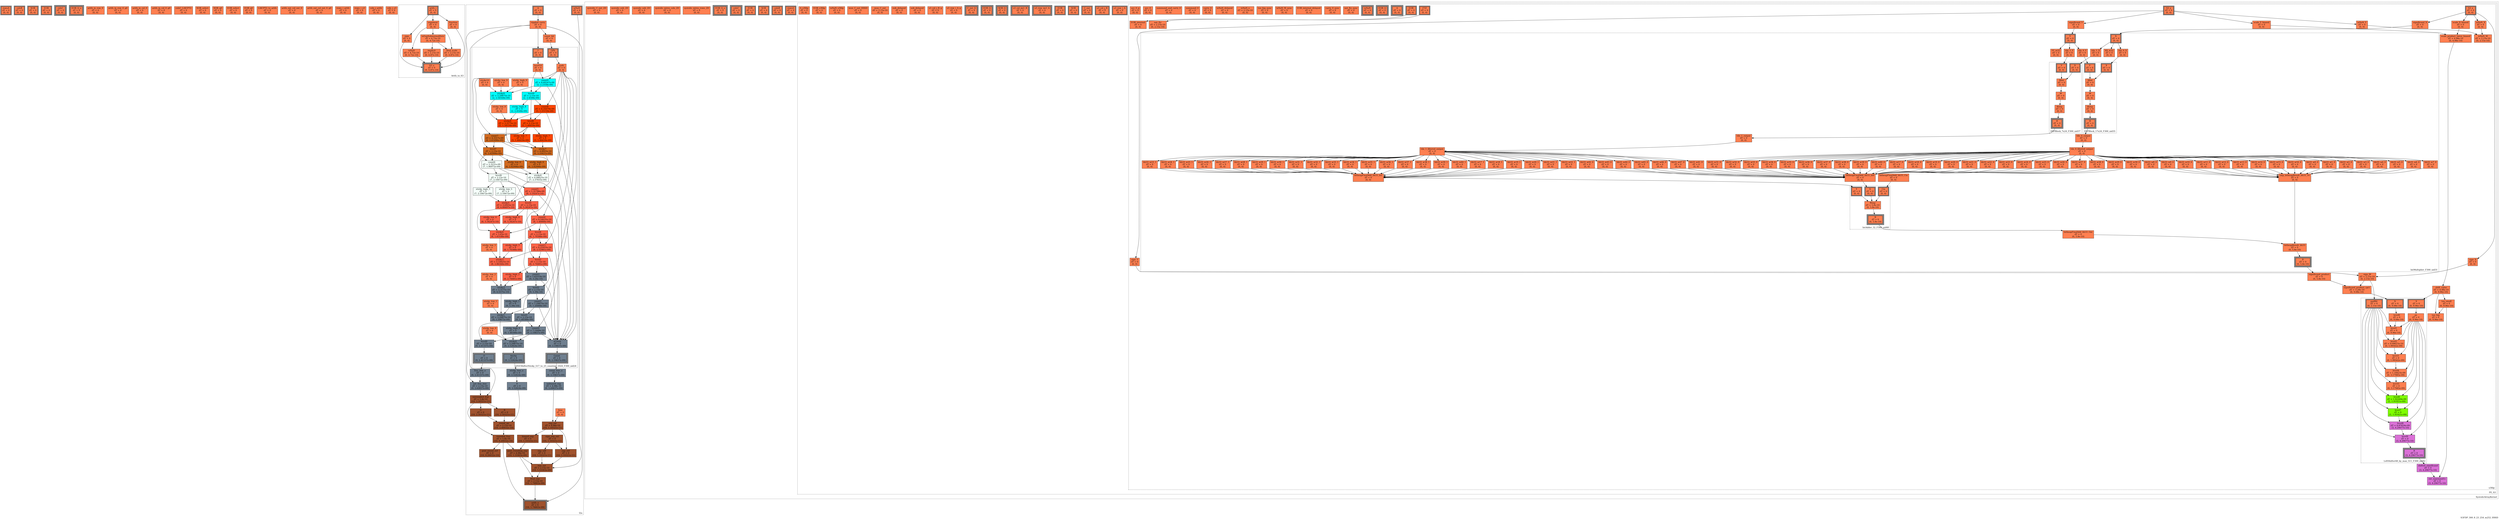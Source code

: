 digraph S3FDP_300_8_23_254_m252_HSSD
{
	//graph drawing options
	label=S3FDP_300_8_23_254_m252_HSSD;
	labelloc=bottom;
	labeljust=right;
	ratio=auto;
	nodesep=0.25;
	ranksep=0.5;

	//input/output signals of operator S3FDP_300_8_23_254_m252_HSSD
	rowsA__S3FDP_300_8_23_254_m252_HSSD [ label="rowsA\ndT = 0\n(0, 0)", shape=box, color=black, style="bold, filled", fillcolor=coral, peripheries=2 ];
	colsB__S3FDP_300_8_23_254_m252_HSSD [ label="colsB\ndT = 0\n(0, 0)", shape=box, color=black, style="bold, filled", fillcolor=coral, peripheries=2 ];
	SOB__S3FDP_300_8_23_254_m252_HSSD [ label="SOB\ndT = 0\n(0, 0)", shape=box, color=black, style="bold, filled", fillcolor=coral, peripheries=2 ];
	EOB__S3FDP_300_8_23_254_m252_HSSD [ label="EOB\ndT = 0\n(0, 0)", shape=box, color=black, style="bold, filled", fillcolor=coral, peripheries=2 ];
	colsC__S3FDP_300_8_23_254_m252_HSSD [ label="colsC\ndT = 0\n(0, 0)", shape=box, color=black, style="bold, filled", fillcolor=coral, peripheries=3 ];
	EOB_Q_o__S3FDP_300_8_23_254_m252_HSSD [ label="EOB_Q_o\ndT = 0\n(0, 0)", shape=box, color=black, style="bold, filled", fillcolor=coral, peripheries=3 ];
	{rank=same rowsA__S3FDP_300_8_23_254_m252_HSSD, colsB__S3FDP_300_8_23_254_m252_HSSD, SOB__S3FDP_300_8_23_254_m252_HSSD, EOB__S3FDP_300_8_23_254_m252_HSSD};
	{rank=same colsC__S3FDP_300_8_23_254_m252_HSSD, EOB_Q_o__S3FDP_300_8_23_254_m252_HSSD};
	//internal signals of operator S3FDP_300_8_23_254_m252_HSSD
	arith_in_row_0__S3FDP_300_8_23_254_m252_HSSD [ label="arith_in_row_0\ndT = 0\n(0, 0)", shape=box, color=black, style=filled, fillcolor=coral, peripheries=1 ];
	arith_in_row_0_q0__S3FDP_300_8_23_254_m252_HSSD [ label="arith_in_row_0_q0\ndT = 0\n(0, 0)", shape=box, color=black, style=filled, fillcolor=coral, peripheries=1 ];
	arith_in_col_0__S3FDP_300_8_23_254_m252_HSSD [ label="arith_in_col_0\ndT = 0\n(0, 0)", shape=box, color=black, style=filled, fillcolor=coral, peripheries=1 ];
	arith_in_col_0_q0__S3FDP_300_8_23_254_m252_HSSD [ label="arith_in_col_0_q0\ndT = 0\n(0, 0)", shape=box, color=black, style=filled, fillcolor=coral, peripheries=1 ];
	colsC_LAICPT2__S3FDP_300_8_23_254_m252_HSSD [ label="colsC_LAICPT2\ndT = 0\n(0, 0)", shape=box, color=black, style=filled, fillcolor=coral, peripheries=1 ];
	SOB_select__S3FDP_300_8_23_254_m252_HSSD [ label="SOB_select\ndT = 0\n(0, 0)", shape=box, color=black, style=filled, fillcolor=coral, peripheries=1 ];
	SOB_q0__S3FDP_300_8_23_254_m252_HSSD [ label="SOB_q0\ndT = 0\n(0, 0)", shape=box, color=black, style=filled, fillcolor=coral, peripheries=1 ];
	EOB_select__S3FDP_300_8_23_254_m252_HSSD [ label="EOB_select\ndT = 0\n(0, 0)", shape=box, color=black, style=filled, fillcolor=coral, peripheries=1 ];
	EOB_q0__S3FDP_300_8_23_254_m252_HSSD [ label="EOB_q0\ndT = 0\n(0, 0)", shape=box, color=black, style=filled, fillcolor=coral, peripheries=1 ];
	LAICPT2_to_arith__S3FDP_300_8_23_254_m252_HSSD [ label="LAICPT2_to_arith\ndT = 0\n(0, 0)", shape=box, color=black, style=filled, fillcolor=coral, peripheries=1 ];
	arith_out_col_out_0__S3FDP_300_8_23_254_m252_HSSD [ label="arith_out_col_out_0\ndT = 0\n(0, 0)", shape=box, color=black, style=filled, fillcolor=coral, peripheries=1 ];
	arith_out_col_out_0_q0__S3FDP_300_8_23_254_m252_HSSD [ label="arith_out_col_out_0_q0\ndT = 0\n(0, 0)", shape=box, color=black, style=filled, fillcolor=coral, peripheries=1 ];
	rows_i_arith__S3FDP_300_8_23_254_m252_HSSD [ label="rows_i_arith\ndT = 0\n(0, 0)", shape=box, color=black, style=filled, fillcolor=coral, peripheries=1 ];
	rows_i_s3__S3FDP_300_8_23_254_m252_HSSD [ label="rows_i_s3\ndT = 0\n(0, 0)", shape=box, color=black, style=filled, fillcolor=coral, peripheries=1 ];
	cols_j_arith__S3FDP_300_8_23_254_m252_HSSD [ label="cols_j_arith\ndT = 0\n(0, 0)", shape=box, color=black, style=filled, fillcolor=coral, peripheries=1 ];
	cols_j_s3__S3FDP_300_8_23_254_m252_HSSD [ label="cols_j_s3\ndT = 0\n(0, 0)", shape=box, color=black, style=filled, fillcolor=coral, peripheries=1 ];

	//subcomponents of operator S3FDP_300_8_23_254_m252_HSSD

	subgraph cluster_Arith_to_S3
	{
		//graph drawing options
		label=Arith_to_S3;
		labelloc=bottom;
		labeljust=right;
		style="bold, dotted";
		ratio=auto;
		nodesep=0.25;
		ranksep=0.5;

		//input/output signals of operator Arith_to_S3
		arith_i__Arith_to_S3 [ label="arith_i\ndT = 0\n(0, 0)", shape=box, color=black, style="bold, filled", fillcolor=coral, peripheries=2 ];
		S3_o__Arith_to_S3 [ label="S3_o\ndT = 0\n(0, 6.87e-10)", shape=box, color=black, style="bold, filled", fillcolor=coral, peripheries=3 ];
		{rank=same arith_i__Arith_to_S3};
		{rank=same S3_o__Arith_to_S3};
		//internal signals of operator Arith_to_S3
		sign__Arith_to_S3 [ label="sign\ndT = 0\n(0, 0)", shape=box, color=black, style=filled, fillcolor=coral, peripheries=1 ];
		exponent__Arith_to_S3 [ label="exponent\ndT = 0\n(0, 0)", shape=box, color=black, style=filled, fillcolor=coral, peripheries=1 ];
		fraction__Arith_to_S3 [ label="fraction\ndT = 0\n(0, 0)", shape=box, color=black, style=filled, fillcolor=coral, peripheries=1 ];
		isNaN__Arith_to_S3 [ label="isNaN\ndT = 4.72e-10\n(0, 4.72e-10)", shape=box, color=black, style=filled, fillcolor=coral, peripheries=1 ];
		isExpSubnormalZero__Arith_to_S3 [ label="isExpSubnormalZero\ndT = 4.72e-10\n(0, 4.72e-10)", shape=box, color=black, style=filled, fillcolor=coral, peripheries=1 ];
		implicit__Arith_to_S3 [ label="implicit\ndT = 2.15e-10\n(0, 6.87e-10)", shape=box, color=black, style=filled, fillcolor=coral, peripheries=1 ];
		final_scale__Arith_to_S3 [ label="final_scale\ndT = 2.15e-10\n(0, 6.87e-10)", shape=box, color=black, style=filled, fillcolor=coral, peripheries=1 ];

		//subcomponents of operator Arith_to_S3

		//input and internal signal connections of operator Arith_to_S3
		arith_i__Arith_to_S3 -> sign__Arith_to_S3 [ arrowhead=normal, arrowsize=1.0, arrowtail=normal, color=black, dir=forward  ];
		arith_i__Arith_to_S3 -> exponent__Arith_to_S3 [ arrowhead=normal, arrowsize=1.0, arrowtail=normal, color=black, dir=forward  ];
		arith_i__Arith_to_S3 -> fraction__Arith_to_S3 [ arrowhead=normal, arrowsize=1.0, arrowtail=normal, color=black, dir=forward  ];
		sign__Arith_to_S3 -> S3_o__Arith_to_S3 [ arrowhead=normal, arrowsize=1.0, arrowtail=normal, color=black, dir=forward  ];
		exponent__Arith_to_S3 -> isNaN__Arith_to_S3 [ arrowhead=normal, arrowsize=1.0, arrowtail=normal, color=black, dir=forward  ];
		exponent__Arith_to_S3 -> isExpSubnormalZero__Arith_to_S3 [ arrowhead=normal, arrowsize=1.0, arrowtail=normal, color=black, dir=forward  ];
		exponent__Arith_to_S3 -> final_scale__Arith_to_S3 [ arrowhead=normal, arrowsize=1.0, arrowtail=normal, color=black, dir=forward  ];
		fraction__Arith_to_S3 -> S3_o__Arith_to_S3 [ arrowhead=normal, arrowsize=1.0, arrowtail=normal, color=black, dir=forward  ];
		isNaN__Arith_to_S3 -> S3_o__Arith_to_S3 [ arrowhead=normal, arrowsize=1.0, arrowtail=normal, color=black, dir=forward  ];
		isExpSubnormalZero__Arith_to_S3 -> implicit__Arith_to_S3 [ arrowhead=normal, arrowsize=1.0, arrowtail=normal, color=black, dir=forward  ];
		isExpSubnormalZero__Arith_to_S3 -> final_scale__Arith_to_S3 [ arrowhead=normal, arrowsize=1.0, arrowtail=normal, color=black, dir=forward  ];
		implicit__Arith_to_S3 -> S3_o__Arith_to_S3 [ arrowhead=normal, arrowsize=1.0, arrowtail=normal, color=black, dir=forward  ];
		final_scale__Arith_to_S3 -> S3_o__Arith_to_S3 [ arrowhead=normal, arrowsize=1.0, arrowtail=normal, color=black, dir=forward  ];
	}

		//output signal connections of operator Arith_to_S3

	subgraph cluster_l2a
	{
		//graph drawing options
		label=l2a;
		labelloc=bottom;
		labeljust=right;
		style="bold, dotted";
		ratio=auto;
		nodesep=0.25;
		ranksep=0.5;

		//input/output signals of operator l2a
		A__l2a [ label="A\ndT = 0\n(0, 0)", shape=box, color=black, style="bold, filled", fillcolor=coral, peripheries=2 ];
		isNaN__l2a [ label="isNaN\ndT = 0\n(0, 0)", shape=box, color=black, style="bold, filled", fillcolor=coral, peripheries=2 ];
		arith_o__l2a [ label="arith_o\ndT = 0\n(10, 1.74803e-09)", shape=box, color=black, style="bold, filled", fillcolor=sienna, peripheries=3 ];
		{rank=same A__l2a, isNaN__l2a};
		{rank=same arith_o__l2a};
		//internal signals of operator l2a
		rippled_carry__l2a [ label="rippled_carry\ndT = 0\n(0, 0)", shape=box, color=black, style=filled, fillcolor=coral, peripheries=1 ];
		count_bit__l2a [ label="count_bit\ndT = 0\n(0, 0)", shape=box, color=black, style=filled, fillcolor=coral, peripheries=1 ];
		count_lzoc_o__l2a [ label="count_lzoc_o\ndT = 0\n(9, 2.19837e-09)", shape=box, color=black, style=filled, fillcolor=slategray, peripheries=1 ];
		frac_lzoc_o__l2a [ label="frac_lzoc_o\ndT = 0\n(9, 2.41337e-09)", shape=box, color=black, style=filled, fillcolor=slategray, peripheries=1 ];
		sticky_lzoc_o__l2a [ label="sticky_lzoc_o\ndT = 0\n(9, 2.52824e-09)", shape=box, color=black, style=filled, fillcolor=slategray, peripheries=1 ];
		unbiased_exp__l2a [ label="unbiased_exp\ndT = 4.98e-10\n(9, 2.69637e-09)", shape=box, color=black, style=filled, fillcolor=slategray, peripheries=1 ];
		bias__l2a [ label="bias\ndT = 0\n(0, 0)", shape=box, color=black, style=filled, fillcolor=coral, peripheries=1 ];
		exp_ext__l2a [ label="exp_ext\ndT = 4.98e-10\n(10, 1.10321e-11)", shape=box, color=black, style=filled, fillcolor=sienna, peripheries=1 ];
		sign_exp_ext__l2a [ label="sign_exp_ext\ndT = 0\n(10, 1.10321e-11)", shape=box, color=black, style=filled, fillcolor=sienna, peripheries=1 ];
		exp_ovf__l2a [ label="exp_ovf\ndT = 0\n(10, 1.10321e-11)", shape=box, color=black, style=filled, fillcolor=sienna, peripheries=1 ];
		exp_udf__l2a [ label="exp_udf\ndT = 0\n(10, 1.10321e-11)", shape=box, color=black, style=filled, fillcolor=sienna, peripheries=1 ];
		biased_exp__l2a [ label="biased_exp\ndT = 0\n(10, 1.10321e-11)", shape=box, color=black, style=filled, fillcolor=sienna, peripheries=1 ];
		not_frac_lzoc__l2a [ label="not_frac_lzoc\ndT = 2.15e-10\n(9, 2.62837e-09)", shape=box, color=black, style=filled, fillcolor=slategray, peripheries=1 ];
		unrounded_frac__l2a [ label="unrounded_frac\ndT = 5.8e-10\n(10, 2.50321e-11)", shape=box, color=black, style=filled, fillcolor=sienna, peripheries=1 ];
		G__l2a [ label="G\ndT = 0\n(10, 2.50321e-11)", shape=box, color=black, style=filled, fillcolor=sienna, peripheries=1 ];
		R__l2a [ label="R\ndT = 0\n(10, 2.50321e-11)", shape=box, color=black, style=filled, fillcolor=sienna, peripheries=1 ];
		S__l2a [ label="S\ndT = 0\n(9, 2.52824e-09)", shape=box, color=black, style=filled, fillcolor=slategray, peripheries=1 ];
		round_up__l2a [ label="round_up\ndT = 2.15e-10\n(10, 2.40032e-10)", shape=box, color=black, style=filled, fillcolor=sienna, peripheries=1 ];
		rounded_frac__l2a [ label="rounded_frac\ndT = 5.8e-10\n(10, 8.20032e-10)", shape=box, color=black, style=filled, fillcolor=sienna, peripheries=1 ];
		post_round_ovf__l2a [ label="post_round_ovf\ndT = 0\n(10, 8.20032e-10)", shape=box, color=black, style=filled, fillcolor=sienna, peripheries=1 ];
		post_rounding_exp__l2a [ label="post_rounding_exp\ndT = 4.98e-10\n(10, 1.31803e-09)", shape=box, color=black, style=filled, fillcolor=sienna, peripheries=1 ];
		nan_out__l2a [ label="nan_out\ndT = 2.15e-10\n(10, 1.53303e-09)", shape=box, color=black, style=filled, fillcolor=sienna, peripheries=1 ];
		final_exp__l2a [ label="final_exp\ndT = 2.15e-10\n(10, 1.74803e-09)", shape=box, color=black, style=filled, fillcolor=sienna, peripheries=1 ];

		//subcomponents of operator l2a

		subgraph cluster_LZOCShifterSticky_517_to_25_counting_1024_F300_uid24
		{
			//graph drawing options
			label=LZOCShifterSticky_517_to_25_counting_1024_F300_uid24;
			labelloc=bottom;
			labeljust=right;
			style="bold, dotted";
			ratio=auto;
			nodesep=0.25;
			ranksep=0.5;

			//input/output signals of operator LZOCShifterSticky_517_to_25_counting_1024_F300_uid24
			I__LZOCShifterSticky_517_to_25_counting_1024_F300_uid24 [ label="I\ndT = 0\n(0, 0)", shape=box, color=black, style="bold, filled", fillcolor=coral, peripheries=2 ];
			OZb__LZOCShifterSticky_517_to_25_counting_1024_F300_uid24 [ label="OZb\ndT = 0\n(0, 0)", shape=box, color=black, style="bold, filled", fillcolor=coral, peripheries=2 ];
			Count__LZOCShifterSticky_517_to_25_counting_1024_F300_uid24 [ label="Count\ndT = 0\n(9, 2.19837e-09)", shape=box, color=black, style="bold, filled", fillcolor=slategray, peripheries=3 ];
			O__LZOCShifterSticky_517_to_25_counting_1024_F300_uid24 [ label="O\ndT = 0\n(9, 2.41337e-09)", shape=box, color=black, style="bold, filled", fillcolor=slategray, peripheries=3 ];
			Sticky__LZOCShifterSticky_517_to_25_counting_1024_F300_uid24 [ label="Sticky\ndT = 0\n(9, 2.52824e-09)", shape=box, color=black, style="bold, filled", fillcolor=slategray, peripheries=3 ];
			{rank=same I__LZOCShifterSticky_517_to_25_counting_1024_F300_uid24, OZb__LZOCShifterSticky_517_to_25_counting_1024_F300_uid24};
			{rank=same Count__LZOCShifterSticky_517_to_25_counting_1024_F300_uid24, O__LZOCShifterSticky_517_to_25_counting_1024_F300_uid24, Sticky__LZOCShifterSticky_517_to_25_counting_1024_F300_uid24};
			//internal signals of operator LZOCShifterSticky_517_to_25_counting_1024_F300_uid24
			level10__LZOCShifterSticky_517_to_25_counting_1024_F300_uid24 [ label="level10\ndT = 0\n(0, 0)", shape=box, color=black, style=filled, fillcolor=coral, peripheries=1 ];
			sozb__LZOCShifterSticky_517_to_25_counting_1024_F300_uid24 [ label="sozb\ndT = 0\n(0, 0)", shape=box, color=black, style=filled, fillcolor=coral, peripheries=1 ];
			sticky10__LZOCShifterSticky_517_to_25_counting_1024_F300_uid24 [ label="sticky10\ndT = 0\n(0, 0)", shape=box, color=black, style=filled, fillcolor=coral, peripheries=1 ];
			count9__LZOCShifterSticky_517_to_25_counting_1024_F300_uid24 [ label="count9\ndT = 8.60247e-09\n(2, 2.2358e-09)", shape=box, color=black, style=filled, fillcolor=cyan, peripheries=1 ];
			level9__LZOCShifterSticky_517_to_25_counting_1024_F300_uid24 [ label="level9\ndT = 2.15e-10\n(2, 2.4508e-09)", shape=box, color=black, style=filled, fillcolor=cyan, peripheries=1 ];
			sticky_high_9__LZOCShifterSticky_517_to_25_counting_1024_F300_uid24 [ label="sticky_high_9\ndT = 0\n(0, 0)", shape=box, color=black, style=filled, fillcolor=coral, peripheries=1 ];
			sticky_low_9__LZOCShifterSticky_517_to_25_counting_1024_F300_uid24 [ label="sticky_low_9\ndT = 0\n(0, 0)", shape=box, color=black, style=filled, fillcolor=coral, peripheries=1 ];
			sticky9__LZOCShifterSticky_517_to_25_counting_1024_F300_uid24 [ label="sticky9\ndT = 3.29875e-10\n(2, 2.56568e-09)", shape=box, color=black, style=filled, fillcolor=cyan, peripheries=1 ];
			count8__LZOCShifterSticky_517_to_25_counting_1024_F300_uid24 [ label="count8\ndT = 8.35079e-09\n(5, 1.25159e-09)", shape=box, color=black, style=filled, fillcolor=orangered, peripheries=1 ];
			level8__LZOCShifterSticky_517_to_25_counting_1024_F300_uid24 [ label="level8\ndT = 2.15e-10\n(5, 1.46659e-09)", shape=box, color=black, style=filled, fillcolor=orangered, peripheries=1 ];
			sticky_high_8__LZOCShifterSticky_517_to_25_counting_1024_F300_uid24 [ label="sticky_high_8\ndT = 0\n(2, 2.4508e-09)", shape=box, color=black, style=filled, fillcolor=cyan, peripheries=1 ];
			sticky_low_8__LZOCShifterSticky_517_to_25_counting_1024_F300_uid24 [ label="sticky_low_8\ndT = 0\n(0, 0)", shape=box, color=black, style=filled, fillcolor=coral, peripheries=1 ];
			sticky8__LZOCShifterSticky_517_to_25_counting_1024_F300_uid24 [ label="sticky8\ndT = 3.3175e-10\n(5, 1.58334e-09)", shape=box, color=black, style=filled, fillcolor=orangered, peripheries=1 ];
			count7__LZOCShifterSticky_517_to_25_counting_1024_F300_uid24 [ label="count7\ndT = 4.3317e-09\n(6, 2.61496e-09)", shape=box, color=black, style=filled, fillcolor=chocolate, peripheries=1 ];
			level7__LZOCShifterSticky_517_to_25_counting_1024_F300_uid24 [ label="level7\ndT = 2.15e-10\n(6, 2.82996e-09)", shape=box, color=black, style=filled, fillcolor=chocolate, peripheries=1 ];
			sticky_high_7__LZOCShifterSticky_517_to_25_counting_1024_F300_uid24 [ label="sticky_high_7\ndT = 0\n(5, 1.46659e-09)", shape=box, color=black, style=filled, fillcolor=orangered, peripheries=1 ];
			sticky_low_7__LZOCShifterSticky_517_to_25_counting_1024_F300_uid24 [ label="sticky_low_7\ndT = 0\n(5, 1.46659e-09)", shape=box, color=black, style=filled, fillcolor=orangered, peripheries=1 ];
			sticky7__LZOCShifterSticky_517_to_25_counting_1024_F300_uid24 [ label="sticky7\ndT = 4.8925e-10\n(6, 3.10421e-09)", shape=box, color=black, style=filled, fillcolor=chocolate, peripheries=1 ];
			count6__LZOCShifterSticky_517_to_25_counting_1024_F300_uid24 [ label="count6\ndT = 2.3231e-09\n(7, 1.96972e-09)", shape=box, color=black, style=filled, fillcolor=mintcream, peripheries=1 ];
			level6__LZOCShifterSticky_517_to_25_counting_1024_F300_uid24 [ label="level6\ndT = 2.15e-10\n(7, 2.18472e-09)", shape=box, color=black, style=filled, fillcolor=mintcream, peripheries=1 ];
			sticky_high_6__LZOCShifterSticky_517_to_25_counting_1024_F300_uid24 [ label="sticky_high_6\ndT = 0\n(6, 2.82996e-09)", shape=box, color=black, style=filled, fillcolor=chocolate, peripheries=1 ];
			sticky_low_6__LZOCShifterSticky_517_to_25_counting_1024_F300_uid24 [ label="sticky_low_6\ndT = 0\n(6, 2.82996e-09)", shape=box, color=black, style=filled, fillcolor=chocolate, peripheries=1 ];
			sticky6__LZOCShifterSticky_517_to_25_counting_1024_F300_uid24 [ label="sticky6\ndT = 4.08625e-10\n(7, 2.37835e-09)", shape=box, color=black, style=filled, fillcolor=mintcream, peripheries=1 ];
			count5__LZOCShifterSticky_517_to_25_counting_1024_F300_uid24 [ label="count5\ndT = 1.31786e-09\n(8, 3.19247e-10)", shape=box, color=black, style=filled, fillcolor=tomato, peripheries=1 ];
			level5__LZOCShifterSticky_517_to_25_counting_1024_F300_uid24 [ label="level5\ndT = 2.15e-10\n(8, 5.34247e-10)", shape=box, color=black, style=filled, fillcolor=tomato, peripheries=1 ];
			sticky_high_5__LZOCShifterSticky_517_to_25_counting_1024_F300_uid24 [ label="sticky_high_5\ndT = 0\n(7, 2.18472e-09)", shape=box, color=black, style=filled, fillcolor=mintcream, peripheries=1 ];
			sticky_low_5__LZOCShifterSticky_517_to_25_counting_1024_F300_uid24 [ label="sticky_low_5\ndT = 0\n(7, 2.18472e-09)", shape=box, color=black, style=filled, fillcolor=mintcream, peripheries=1 ];
			sticky5__LZOCShifterSticky_517_to_25_counting_1024_F300_uid24 [ label="sticky5\ndT = 3.6925e-10\n(8, 6.88497e-10)", shape=box, color=black, style=filled, fillcolor=tomato, peripheries=1 ];
			count4__LZOCShifterSticky_517_to_25_counting_1024_F300_uid24 [ label="count4\ndT = 9.54635e-10\n(8, 1.48888e-09)", shape=box, color=black, style=filled, fillcolor=tomato, peripheries=1 ];
			level4__LZOCShifterSticky_517_to_25_counting_1024_F300_uid24 [ label="level4\ndT = 2.15e-10\n(8, 1.70388e-09)", shape=box, color=black, style=filled, fillcolor=tomato, peripheries=1 ];
			sticky_high_4__LZOCShifterSticky_517_to_25_counting_1024_F300_uid24 [ label="sticky_high_4\ndT = 0\n(8, 5.34247e-10)", shape=box, color=black, style=filled, fillcolor=tomato, peripheries=1 ];
			sticky_low_4__LZOCShifterSticky_517_to_25_counting_1024_F300_uid24 [ label="sticky_low_4\ndT = 0\n(8, 5.34247e-10)", shape=box, color=black, style=filled, fillcolor=tomato, peripheries=1 ];
			sticky4__LZOCShifterSticky_517_to_25_counting_1024_F300_uid24 [ label="sticky4\ndT = 3.43e-10\n(8, 1.83188e-09)", shape=box, color=black, style=filled, fillcolor=tomato, peripheries=1 ];
			count3__LZOCShifterSticky_517_to_25_counting_1024_F300_uid24 [ label="count3\ndT = 8.25933e-10\n(8, 2.52981e-09)", shape=box, color=black, style=filled, fillcolor=tomato, peripheries=1 ];
			level3__LZOCShifterSticky_517_to_25_counting_1024_F300_uid24 [ label="level3\ndT = 2.15e-10\n(8, 2.74481e-09)", shape=box, color=black, style=filled, fillcolor=tomato, peripheries=1 ];
			sticky_high_3__LZOCShifterSticky_517_to_25_counting_1024_F300_uid24 [ label="sticky_high_3\ndT = 0\n(8, 1.70388e-09)", shape=box, color=black, style=filled, fillcolor=tomato, peripheries=1 ];
			sticky_low_3__LZOCShifterSticky_517_to_25_counting_1024_F300_uid24 [ label="sticky_low_3\ndT = 0\n(0, 0)", shape=box, color=black, style=filled, fillcolor=coral, peripheries=1 ];
			sticky3__LZOCShifterSticky_517_to_25_counting_1024_F300_uid24 [ label="sticky3\ndT = 3.33625e-10\n(8, 2.86344e-09)", shape=box, color=black, style=filled, fillcolor=tomato, peripheries=1 ];
			count2__LZOCShifterSticky_517_to_25_counting_1024_F300_uid24 [ label="count2\ndT = 7.62519e-10\n(9, 3.24e-10)", shape=box, color=black, style=filled, fillcolor=slategray, peripheries=1 ];
			level2__LZOCShifterSticky_517_to_25_counting_1024_F300_uid24 [ label="level2\ndT = 2.15e-10\n(9, 5.39e-10)", shape=box, color=black, style=filled, fillcolor=slategray, peripheries=1 ];
			sticky_high_2__LZOCShifterSticky_517_to_25_counting_1024_F300_uid24 [ label="sticky_high_2\ndT = 0\n(8, 2.74481e-09)", shape=box, color=black, style=filled, fillcolor=tomato, peripheries=1 ];
			sticky_low_2__LZOCShifterSticky_517_to_25_counting_1024_F300_uid24 [ label="sticky_low_2\ndT = 0\n(0, 0)", shape=box, color=black, style=filled, fillcolor=coral, peripheries=1 ];
			sticky2__LZOCShifterSticky_517_to_25_counting_1024_F300_uid24 [ label="sticky2\ndT = 3.3175e-10\n(9, 6.5575e-10)", shape=box, color=black, style=filled, fillcolor=slategray, peripheries=1 ];
			count1__LZOCShifterSticky_517_to_25_counting_1024_F300_uid24 [ label="count1\ndT = 7.29875e-10\n(9, 1.26888e-09)", shape=box, color=black, style=filled, fillcolor=slategray, peripheries=1 ];
			level1__LZOCShifterSticky_517_to_25_counting_1024_F300_uid24 [ label="level1\ndT = 2.15e-10\n(9, 1.48388e-09)", shape=box, color=black, style=filled, fillcolor=slategray, peripheries=1 ];
			sticky_high_1__LZOCShifterSticky_517_to_25_counting_1024_F300_uid24 [ label="sticky_high_1\ndT = 0\n(9, 5.39e-10)", shape=box, color=black, style=filled, fillcolor=slategray, peripheries=1 ];
			sticky_low_1__LZOCShifterSticky_517_to_25_counting_1024_F300_uid24 [ label="sticky_low_1\ndT = 0\n(0, 0)", shape=box, color=black, style=filled, fillcolor=coral, peripheries=1 ];
			sticky1__LZOCShifterSticky_517_to_25_counting_1024_F300_uid24 [ label="sticky1\ndT = 3.29875e-10\n(9, 1.59875e-09)", shape=box, color=black, style=filled, fillcolor=slategray, peripheries=1 ];
			count0__LZOCShifterSticky_517_to_25_counting_1024_F300_uid24 [ label="count0\ndT = 7.1449e-10\n(9, 2.19837e-09)", shape=box, color=black, style=filled, fillcolor=slategray, peripheries=1 ];
			level0__LZOCShifterSticky_517_to_25_counting_1024_F300_uid24 [ label="level0\ndT = 2.15e-10\n(9, 2.41337e-09)", shape=box, color=black, style=filled, fillcolor=slategray, peripheries=1 ];
			sticky_high_0__LZOCShifterSticky_517_to_25_counting_1024_F300_uid24 [ label="sticky_high_0\ndT = 0\n(9, 1.48388e-09)", shape=box, color=black, style=filled, fillcolor=slategray, peripheries=1 ];
			sticky_low_0__LZOCShifterSticky_517_to_25_counting_1024_F300_uid24 [ label="sticky_low_0\ndT = 0\n(0, 0)", shape=box, color=black, style=filled, fillcolor=coral, peripheries=1 ];
			sticky0__LZOCShifterSticky_517_to_25_counting_1024_F300_uid24 [ label="sticky0\ndT = 3.29875e-10\n(9, 2.52824e-09)", shape=box, color=black, style=filled, fillcolor=slategray, peripheries=1 ];
			sCount__LZOCShifterSticky_517_to_25_counting_1024_F300_uid24 [ label="sCount\ndT = 0\n(9, 2.19837e-09)", shape=box, color=black, style=filled, fillcolor=slategray, peripheries=1 ];

			//subcomponents of operator LZOCShifterSticky_517_to_25_counting_1024_F300_uid24

			//input and internal signal connections of operator LZOCShifterSticky_517_to_25_counting_1024_F300_uid24
			I__LZOCShifterSticky_517_to_25_counting_1024_F300_uid24 -> level10__LZOCShifterSticky_517_to_25_counting_1024_F300_uid24 [ arrowhead=normal, arrowsize=1.0, arrowtail=normal, color=black, dir=forward  ];
			OZb__LZOCShifterSticky_517_to_25_counting_1024_F300_uid24 -> sozb__LZOCShifterSticky_517_to_25_counting_1024_F300_uid24 [ arrowhead=normal, arrowsize=1.0, arrowtail=normal, color=black, dir=forward  ];
			level10__LZOCShifterSticky_517_to_25_counting_1024_F300_uid24 -> count9__LZOCShifterSticky_517_to_25_counting_1024_F300_uid24 [ arrowhead=normal, arrowsize=1.0, arrowtail=normal, color=black, dir=forward  ];
			level10__LZOCShifterSticky_517_to_25_counting_1024_F300_uid24 -> level9__LZOCShifterSticky_517_to_25_counting_1024_F300_uid24 [ arrowhead=normal, arrowsize=1.0, arrowtail=normal, color=black, dir=forward  ];
			sozb__LZOCShifterSticky_517_to_25_counting_1024_F300_uid24 -> count9__LZOCShifterSticky_517_to_25_counting_1024_F300_uid24 [ arrowhead=normal, arrowsize=1.0, arrowtail=normal, color=black, dir=forward  ];
			sozb__LZOCShifterSticky_517_to_25_counting_1024_F300_uid24 -> count8__LZOCShifterSticky_517_to_25_counting_1024_F300_uid24 [ arrowhead=normal, arrowsize=1.0, arrowtail=normal, color=black, dir=forward  ];
			sozb__LZOCShifterSticky_517_to_25_counting_1024_F300_uid24 -> count7__LZOCShifterSticky_517_to_25_counting_1024_F300_uid24 [ arrowhead=normal, arrowsize=1.0, arrowtail=normal, color=black, dir=forward  ];
			sozb__LZOCShifterSticky_517_to_25_counting_1024_F300_uid24 -> count6__LZOCShifterSticky_517_to_25_counting_1024_F300_uid24 [ arrowhead=normal, arrowsize=1.0, arrowtail=normal, color=black, dir=forward  ];
			sozb__LZOCShifterSticky_517_to_25_counting_1024_F300_uid24 -> count5__LZOCShifterSticky_517_to_25_counting_1024_F300_uid24 [ arrowhead=normal, arrowsize=1.0, arrowtail=normal, color=black, dir=forward  ];
			sozb__LZOCShifterSticky_517_to_25_counting_1024_F300_uid24 -> count4__LZOCShifterSticky_517_to_25_counting_1024_F300_uid24 [ arrowhead=normal, arrowsize=1.0, arrowtail=normal, color=black, dir=forward  ];
			sozb__LZOCShifterSticky_517_to_25_counting_1024_F300_uid24 -> count3__LZOCShifterSticky_517_to_25_counting_1024_F300_uid24 [ arrowhead=normal, arrowsize=1.0, arrowtail=normal, color=black, dir=forward  ];
			sozb__LZOCShifterSticky_517_to_25_counting_1024_F300_uid24 -> count2__LZOCShifterSticky_517_to_25_counting_1024_F300_uid24 [ arrowhead=normal, arrowsize=1.0, arrowtail=normal, color=black, dir=forward  ];
			sozb__LZOCShifterSticky_517_to_25_counting_1024_F300_uid24 -> count1__LZOCShifterSticky_517_to_25_counting_1024_F300_uid24 [ arrowhead=normal, arrowsize=1.0, arrowtail=normal, color=black, dir=forward  ];
			sozb__LZOCShifterSticky_517_to_25_counting_1024_F300_uid24 -> count0__LZOCShifterSticky_517_to_25_counting_1024_F300_uid24 [ arrowhead=normal, arrowsize=1.0, arrowtail=normal, color=black, dir=forward  ];
			sticky10__LZOCShifterSticky_517_to_25_counting_1024_F300_uid24 -> sticky9__LZOCShifterSticky_517_to_25_counting_1024_F300_uid24 [ arrowhead=normal, arrowsize=1.0, arrowtail=normal, color=black, dir=forward  ];
			count9__LZOCShifterSticky_517_to_25_counting_1024_F300_uid24 -> level9__LZOCShifterSticky_517_to_25_counting_1024_F300_uid24 [ arrowhead=normal, arrowsize=1.0, arrowtail=normal, color=black, dir=forward  ];
			count9__LZOCShifterSticky_517_to_25_counting_1024_F300_uid24 -> sticky9__LZOCShifterSticky_517_to_25_counting_1024_F300_uid24 [ arrowhead=normal, arrowsize=1.0, arrowtail=normal, color=black, dir=forward  ];
			count9__LZOCShifterSticky_517_to_25_counting_1024_F300_uid24 -> sCount__LZOCShifterSticky_517_to_25_counting_1024_F300_uid24 [ arrowhead=normal, arrowsize=1.0, arrowtail=normal, color=black, dir=forward  ];
			level9__LZOCShifterSticky_517_to_25_counting_1024_F300_uid24 -> count8__LZOCShifterSticky_517_to_25_counting_1024_F300_uid24 [ arrowhead=normal, arrowsize=1.0, arrowtail=normal, color=black, dir=forward  ];
			level9__LZOCShifterSticky_517_to_25_counting_1024_F300_uid24 -> level8__LZOCShifterSticky_517_to_25_counting_1024_F300_uid24 [ arrowhead=normal, arrowsize=1.0, arrowtail=normal, color=black, dir=forward  ];
			level9__LZOCShifterSticky_517_to_25_counting_1024_F300_uid24 -> sticky_high_8__LZOCShifterSticky_517_to_25_counting_1024_F300_uid24 [ arrowhead=normal, arrowsize=1.0, arrowtail=normal, color=black, dir=forward  ];
			sticky_high_9__LZOCShifterSticky_517_to_25_counting_1024_F300_uid24 -> sticky9__LZOCShifterSticky_517_to_25_counting_1024_F300_uid24 [ arrowhead=normal, arrowsize=1.0, arrowtail=normal, color=black, dir=forward  ];
			sticky_low_9__LZOCShifterSticky_517_to_25_counting_1024_F300_uid24 -> sticky9__LZOCShifterSticky_517_to_25_counting_1024_F300_uid24 [ arrowhead=normal, arrowsize=1.0, arrowtail=normal, color=black, dir=forward  ];
			sticky9__LZOCShifterSticky_517_to_25_counting_1024_F300_uid24 -> sticky8__LZOCShifterSticky_517_to_25_counting_1024_F300_uid24 [ arrowhead=normal, arrowsize=1.0, arrowtail=normal, color=black, dir=forward  ];
			count8__LZOCShifterSticky_517_to_25_counting_1024_F300_uid24 -> level8__LZOCShifterSticky_517_to_25_counting_1024_F300_uid24 [ arrowhead=normal, arrowsize=1.0, arrowtail=normal, color=black, dir=forward  ];
			count8__LZOCShifterSticky_517_to_25_counting_1024_F300_uid24 -> sticky8__LZOCShifterSticky_517_to_25_counting_1024_F300_uid24 [ arrowhead=normal, arrowsize=1.0, arrowtail=normal, color=black, dir=forward  ];
			count8__LZOCShifterSticky_517_to_25_counting_1024_F300_uid24 -> sCount__LZOCShifterSticky_517_to_25_counting_1024_F300_uid24 [ arrowhead=normal, arrowsize=1.0, arrowtail=normal, color=black, dir=forward  ];
			level8__LZOCShifterSticky_517_to_25_counting_1024_F300_uid24 -> count7__LZOCShifterSticky_517_to_25_counting_1024_F300_uid24 [ arrowhead=normal, arrowsize=1.0, arrowtail=normal, color=black, dir=forward  ];
			level8__LZOCShifterSticky_517_to_25_counting_1024_F300_uid24 -> level7__LZOCShifterSticky_517_to_25_counting_1024_F300_uid24 [ arrowhead=normal, arrowsize=1.0, arrowtail=normal, color=black, dir=forward  ];
			level8__LZOCShifterSticky_517_to_25_counting_1024_F300_uid24 -> sticky_high_7__LZOCShifterSticky_517_to_25_counting_1024_F300_uid24 [ arrowhead=normal, arrowsize=1.0, arrowtail=normal, color=black, dir=forward  ];
			level8__LZOCShifterSticky_517_to_25_counting_1024_F300_uid24 -> sticky_low_7__LZOCShifterSticky_517_to_25_counting_1024_F300_uid24 [ arrowhead=normal, arrowsize=1.0, arrowtail=normal, color=black, dir=forward  ];
			sticky_high_8__LZOCShifterSticky_517_to_25_counting_1024_F300_uid24 -> sticky8__LZOCShifterSticky_517_to_25_counting_1024_F300_uid24 [ arrowhead=normal, arrowsize=1.0, arrowtail=normal, color=black, dir=forward  ];
			sticky_low_8__LZOCShifterSticky_517_to_25_counting_1024_F300_uid24 -> sticky8__LZOCShifterSticky_517_to_25_counting_1024_F300_uid24 [ arrowhead=normal, arrowsize=1.0, arrowtail=normal, color=black, dir=forward  ];
			sticky8__LZOCShifterSticky_517_to_25_counting_1024_F300_uid24 -> sticky7__LZOCShifterSticky_517_to_25_counting_1024_F300_uid24 [ arrowhead=normal, arrowsize=1.0, arrowtail=normal, color=black, dir=forward  ];
			count7__LZOCShifterSticky_517_to_25_counting_1024_F300_uid24 -> level7__LZOCShifterSticky_517_to_25_counting_1024_F300_uid24 [ arrowhead=normal, arrowsize=1.0, arrowtail=normal, color=black, dir=forward  ];
			count7__LZOCShifterSticky_517_to_25_counting_1024_F300_uid24 -> sticky7__LZOCShifterSticky_517_to_25_counting_1024_F300_uid24 [ arrowhead=normal, arrowsize=1.0, arrowtail=normal, color=black, dir=forward  ];
			count7__LZOCShifterSticky_517_to_25_counting_1024_F300_uid24 -> sCount__LZOCShifterSticky_517_to_25_counting_1024_F300_uid24 [ arrowhead=normal, arrowsize=1.0, arrowtail=normal, color=black, dir=forward  ];
			level7__LZOCShifterSticky_517_to_25_counting_1024_F300_uid24 -> count6__LZOCShifterSticky_517_to_25_counting_1024_F300_uid24 [ arrowhead=normal, arrowsize=1.0, arrowtail=normal, color=black, dir=forward  ];
			level7__LZOCShifterSticky_517_to_25_counting_1024_F300_uid24 -> level6__LZOCShifterSticky_517_to_25_counting_1024_F300_uid24 [ arrowhead=normal, arrowsize=1.0, arrowtail=normal, color=black, dir=forward  ];
			level7__LZOCShifterSticky_517_to_25_counting_1024_F300_uid24 -> sticky_high_6__LZOCShifterSticky_517_to_25_counting_1024_F300_uid24 [ arrowhead=normal, arrowsize=1.0, arrowtail=normal, color=black, dir=forward  ];
			level7__LZOCShifterSticky_517_to_25_counting_1024_F300_uid24 -> sticky_low_6__LZOCShifterSticky_517_to_25_counting_1024_F300_uid24 [ arrowhead=normal, arrowsize=1.0, arrowtail=normal, color=black, dir=forward  ];
			sticky_high_7__LZOCShifterSticky_517_to_25_counting_1024_F300_uid24 -> sticky7__LZOCShifterSticky_517_to_25_counting_1024_F300_uid24 [ arrowhead=normal, arrowsize=1.0, arrowtail=normal, color=black, dir=forward  ];
			sticky_low_7__LZOCShifterSticky_517_to_25_counting_1024_F300_uid24 -> sticky7__LZOCShifterSticky_517_to_25_counting_1024_F300_uid24 [ arrowhead=normal, arrowsize=1.0, arrowtail=normal, color=black, dir=forward  ];
			sticky7__LZOCShifterSticky_517_to_25_counting_1024_F300_uid24 -> sticky6__LZOCShifterSticky_517_to_25_counting_1024_F300_uid24 [ arrowhead=normal, arrowsize=1.0, arrowtail=normal, color=black, dir=forward  ];
			count6__LZOCShifterSticky_517_to_25_counting_1024_F300_uid24 -> level6__LZOCShifterSticky_517_to_25_counting_1024_F300_uid24 [ arrowhead=normal, arrowsize=1.0, arrowtail=normal, color=black, dir=forward  ];
			count6__LZOCShifterSticky_517_to_25_counting_1024_F300_uid24 -> sticky6__LZOCShifterSticky_517_to_25_counting_1024_F300_uid24 [ arrowhead=normal, arrowsize=1.0, arrowtail=normal, color=black, dir=forward  ];
			count6__LZOCShifterSticky_517_to_25_counting_1024_F300_uid24 -> sCount__LZOCShifterSticky_517_to_25_counting_1024_F300_uid24 [ arrowhead=normal, arrowsize=1.0, arrowtail=normal, color=black, dir=forward  ];
			level6__LZOCShifterSticky_517_to_25_counting_1024_F300_uid24 -> count5__LZOCShifterSticky_517_to_25_counting_1024_F300_uid24 [ arrowhead=normal, arrowsize=1.0, arrowtail=normal, color=black, dir=forward  ];
			level6__LZOCShifterSticky_517_to_25_counting_1024_F300_uid24 -> level5__LZOCShifterSticky_517_to_25_counting_1024_F300_uid24 [ arrowhead=normal, arrowsize=1.0, arrowtail=normal, color=black, dir=forward  ];
			level6__LZOCShifterSticky_517_to_25_counting_1024_F300_uid24 -> sticky_high_5__LZOCShifterSticky_517_to_25_counting_1024_F300_uid24 [ arrowhead=normal, arrowsize=1.0, arrowtail=normal, color=black, dir=forward  ];
			level6__LZOCShifterSticky_517_to_25_counting_1024_F300_uid24 -> sticky_low_5__LZOCShifterSticky_517_to_25_counting_1024_F300_uid24 [ arrowhead=normal, arrowsize=1.0, arrowtail=normal, color=black, dir=forward  ];
			sticky_high_6__LZOCShifterSticky_517_to_25_counting_1024_F300_uid24 -> sticky6__LZOCShifterSticky_517_to_25_counting_1024_F300_uid24 [ arrowhead=normal, arrowsize=1.0, arrowtail=normal, color=black, dir=forward  ];
			sticky_low_6__LZOCShifterSticky_517_to_25_counting_1024_F300_uid24 -> sticky6__LZOCShifterSticky_517_to_25_counting_1024_F300_uid24 [ arrowhead=normal, arrowsize=1.0, arrowtail=normal, color=black, dir=forward  ];
			sticky6__LZOCShifterSticky_517_to_25_counting_1024_F300_uid24 -> sticky5__LZOCShifterSticky_517_to_25_counting_1024_F300_uid24 [ arrowhead=normal, arrowsize=1.0, arrowtail=normal, color=black, dir=forward  ];
			count5__LZOCShifterSticky_517_to_25_counting_1024_F300_uid24 -> level5__LZOCShifterSticky_517_to_25_counting_1024_F300_uid24 [ arrowhead=normal, arrowsize=1.0, arrowtail=normal, color=black, dir=forward  ];
			count5__LZOCShifterSticky_517_to_25_counting_1024_F300_uid24 -> sticky5__LZOCShifterSticky_517_to_25_counting_1024_F300_uid24 [ arrowhead=normal, arrowsize=1.0, arrowtail=normal, color=black, dir=forward  ];
			count5__LZOCShifterSticky_517_to_25_counting_1024_F300_uid24 -> sCount__LZOCShifterSticky_517_to_25_counting_1024_F300_uid24 [ arrowhead=normal, arrowsize=1.0, arrowtail=normal, color=black, dir=forward  ];
			level5__LZOCShifterSticky_517_to_25_counting_1024_F300_uid24 -> count4__LZOCShifterSticky_517_to_25_counting_1024_F300_uid24 [ arrowhead=normal, arrowsize=1.0, arrowtail=normal, color=black, dir=forward  ];
			level5__LZOCShifterSticky_517_to_25_counting_1024_F300_uid24 -> level4__LZOCShifterSticky_517_to_25_counting_1024_F300_uid24 [ arrowhead=normal, arrowsize=1.0, arrowtail=normal, color=black, dir=forward  ];
			level5__LZOCShifterSticky_517_to_25_counting_1024_F300_uid24 -> sticky_high_4__LZOCShifterSticky_517_to_25_counting_1024_F300_uid24 [ arrowhead=normal, arrowsize=1.0, arrowtail=normal, color=black, dir=forward  ];
			level5__LZOCShifterSticky_517_to_25_counting_1024_F300_uid24 -> sticky_low_4__LZOCShifterSticky_517_to_25_counting_1024_F300_uid24 [ arrowhead=normal, arrowsize=1.0, arrowtail=normal, color=black, dir=forward  ];
			sticky_high_5__LZOCShifterSticky_517_to_25_counting_1024_F300_uid24 -> sticky5__LZOCShifterSticky_517_to_25_counting_1024_F300_uid24 [ arrowhead=normal, arrowsize=1.0, arrowtail=normal, color=black, dir=forward  ];
			sticky_low_5__LZOCShifterSticky_517_to_25_counting_1024_F300_uid24 -> sticky5__LZOCShifterSticky_517_to_25_counting_1024_F300_uid24 [ arrowhead=normal, arrowsize=1.0, arrowtail=normal, color=black, dir=forward  ];
			sticky5__LZOCShifterSticky_517_to_25_counting_1024_F300_uid24 -> sticky4__LZOCShifterSticky_517_to_25_counting_1024_F300_uid24 [ arrowhead=normal, arrowsize=1.0, arrowtail=normal, color=black, dir=forward  ];
			count4__LZOCShifterSticky_517_to_25_counting_1024_F300_uid24 -> level4__LZOCShifterSticky_517_to_25_counting_1024_F300_uid24 [ arrowhead=normal, arrowsize=1.0, arrowtail=normal, color=black, dir=forward  ];
			count4__LZOCShifterSticky_517_to_25_counting_1024_F300_uid24 -> sticky4__LZOCShifterSticky_517_to_25_counting_1024_F300_uid24 [ arrowhead=normal, arrowsize=1.0, arrowtail=normal, color=black, dir=forward  ];
			count4__LZOCShifterSticky_517_to_25_counting_1024_F300_uid24 -> sCount__LZOCShifterSticky_517_to_25_counting_1024_F300_uid24 [ arrowhead=normal, arrowsize=1.0, arrowtail=normal, color=black, dir=forward  ];
			level4__LZOCShifterSticky_517_to_25_counting_1024_F300_uid24 -> count3__LZOCShifterSticky_517_to_25_counting_1024_F300_uid24 [ arrowhead=normal, arrowsize=1.0, arrowtail=normal, color=black, dir=forward  ];
			level4__LZOCShifterSticky_517_to_25_counting_1024_F300_uid24 -> level3__LZOCShifterSticky_517_to_25_counting_1024_F300_uid24 [ arrowhead=normal, arrowsize=1.0, arrowtail=normal, color=black, dir=forward  ];
			level4__LZOCShifterSticky_517_to_25_counting_1024_F300_uid24 -> sticky_high_3__LZOCShifterSticky_517_to_25_counting_1024_F300_uid24 [ arrowhead=normal, arrowsize=1.0, arrowtail=normal, color=black, dir=forward  ];
			sticky_high_4__LZOCShifterSticky_517_to_25_counting_1024_F300_uid24 -> sticky4__LZOCShifterSticky_517_to_25_counting_1024_F300_uid24 [ arrowhead=normal, arrowsize=1.0, arrowtail=normal, color=black, dir=forward  ];
			sticky_low_4__LZOCShifterSticky_517_to_25_counting_1024_F300_uid24 -> sticky4__LZOCShifterSticky_517_to_25_counting_1024_F300_uid24 [ arrowhead=normal, arrowsize=1.0, arrowtail=normal, color=black, dir=forward  ];
			sticky4__LZOCShifterSticky_517_to_25_counting_1024_F300_uid24 -> sticky3__LZOCShifterSticky_517_to_25_counting_1024_F300_uid24 [ arrowhead=normal, arrowsize=1.0, arrowtail=normal, color=black, dir=forward  ];
			count3__LZOCShifterSticky_517_to_25_counting_1024_F300_uid24 -> level3__LZOCShifterSticky_517_to_25_counting_1024_F300_uid24 [ arrowhead=normal, arrowsize=1.0, arrowtail=normal, color=black, dir=forward  ];
			count3__LZOCShifterSticky_517_to_25_counting_1024_F300_uid24 -> sticky3__LZOCShifterSticky_517_to_25_counting_1024_F300_uid24 [ arrowhead=normal, arrowsize=1.0, arrowtail=normal, color=black, dir=forward  ];
			count3__LZOCShifterSticky_517_to_25_counting_1024_F300_uid24 -> sCount__LZOCShifterSticky_517_to_25_counting_1024_F300_uid24 [ arrowhead=normal, arrowsize=1.0, arrowtail=normal, color=black, dir=forward  ];
			level3__LZOCShifterSticky_517_to_25_counting_1024_F300_uid24 -> count2__LZOCShifterSticky_517_to_25_counting_1024_F300_uid24 [ arrowhead=normal, arrowsize=1.0, arrowtail=normal, color=black, dir=forward  ];
			level3__LZOCShifterSticky_517_to_25_counting_1024_F300_uid24 -> level2__LZOCShifterSticky_517_to_25_counting_1024_F300_uid24 [ arrowhead=normal, arrowsize=1.0, arrowtail=normal, color=black, dir=forward  ];
			level3__LZOCShifterSticky_517_to_25_counting_1024_F300_uid24 -> sticky_high_2__LZOCShifterSticky_517_to_25_counting_1024_F300_uid24 [ arrowhead=normal, arrowsize=1.0, arrowtail=normal, color=black, dir=forward  ];
			sticky_high_3__LZOCShifterSticky_517_to_25_counting_1024_F300_uid24 -> sticky3__LZOCShifterSticky_517_to_25_counting_1024_F300_uid24 [ arrowhead=normal, arrowsize=1.0, arrowtail=normal, color=black, dir=forward  ];
			sticky_low_3__LZOCShifterSticky_517_to_25_counting_1024_F300_uid24 -> sticky3__LZOCShifterSticky_517_to_25_counting_1024_F300_uid24 [ arrowhead=normal, arrowsize=1.0, arrowtail=normal, color=black, dir=forward  ];
			sticky3__LZOCShifterSticky_517_to_25_counting_1024_F300_uid24 -> sticky2__LZOCShifterSticky_517_to_25_counting_1024_F300_uid24 [ arrowhead=normal, arrowsize=1.0, arrowtail=normal, color=black, dir=forward  ];
			count2__LZOCShifterSticky_517_to_25_counting_1024_F300_uid24 -> level2__LZOCShifterSticky_517_to_25_counting_1024_F300_uid24 [ arrowhead=normal, arrowsize=1.0, arrowtail=normal, color=black, dir=forward  ];
			count2__LZOCShifterSticky_517_to_25_counting_1024_F300_uid24 -> sticky2__LZOCShifterSticky_517_to_25_counting_1024_F300_uid24 [ arrowhead=normal, arrowsize=1.0, arrowtail=normal, color=black, dir=forward  ];
			count2__LZOCShifterSticky_517_to_25_counting_1024_F300_uid24 -> sCount__LZOCShifterSticky_517_to_25_counting_1024_F300_uid24 [ arrowhead=normal, arrowsize=1.0, arrowtail=normal, color=black, dir=forward  ];
			level2__LZOCShifterSticky_517_to_25_counting_1024_F300_uid24 -> count1__LZOCShifterSticky_517_to_25_counting_1024_F300_uid24 [ arrowhead=normal, arrowsize=1.0, arrowtail=normal, color=black, dir=forward  ];
			level2__LZOCShifterSticky_517_to_25_counting_1024_F300_uid24 -> level1__LZOCShifterSticky_517_to_25_counting_1024_F300_uid24 [ arrowhead=normal, arrowsize=1.0, arrowtail=normal, color=black, dir=forward  ];
			level2__LZOCShifterSticky_517_to_25_counting_1024_F300_uid24 -> sticky_high_1__LZOCShifterSticky_517_to_25_counting_1024_F300_uid24 [ arrowhead=normal, arrowsize=1.0, arrowtail=normal, color=black, dir=forward  ];
			sticky_high_2__LZOCShifterSticky_517_to_25_counting_1024_F300_uid24 -> sticky2__LZOCShifterSticky_517_to_25_counting_1024_F300_uid24 [ arrowhead=normal, arrowsize=1.0, arrowtail=normal, color=black, dir=forward  ];
			sticky_low_2__LZOCShifterSticky_517_to_25_counting_1024_F300_uid24 -> sticky2__LZOCShifterSticky_517_to_25_counting_1024_F300_uid24 [ arrowhead=normal, arrowsize=1.0, arrowtail=normal, color=black, dir=forward  ];
			sticky2__LZOCShifterSticky_517_to_25_counting_1024_F300_uid24 -> sticky1__LZOCShifterSticky_517_to_25_counting_1024_F300_uid24 [ arrowhead=normal, arrowsize=1.0, arrowtail=normal, color=black, dir=forward  ];
			count1__LZOCShifterSticky_517_to_25_counting_1024_F300_uid24 -> level1__LZOCShifterSticky_517_to_25_counting_1024_F300_uid24 [ arrowhead=normal, arrowsize=1.0, arrowtail=normal, color=black, dir=forward  ];
			count1__LZOCShifterSticky_517_to_25_counting_1024_F300_uid24 -> sticky1__LZOCShifterSticky_517_to_25_counting_1024_F300_uid24 [ arrowhead=normal, arrowsize=1.0, arrowtail=normal, color=black, dir=forward  ];
			count1__LZOCShifterSticky_517_to_25_counting_1024_F300_uid24 -> sCount__LZOCShifterSticky_517_to_25_counting_1024_F300_uid24 [ arrowhead=normal, arrowsize=1.0, arrowtail=normal, color=black, dir=forward  ];
			level1__LZOCShifterSticky_517_to_25_counting_1024_F300_uid24 -> count0__LZOCShifterSticky_517_to_25_counting_1024_F300_uid24 [ arrowhead=normal, arrowsize=1.0, arrowtail=normal, color=black, dir=forward  ];
			level1__LZOCShifterSticky_517_to_25_counting_1024_F300_uid24 -> level0__LZOCShifterSticky_517_to_25_counting_1024_F300_uid24 [ arrowhead=normal, arrowsize=1.0, arrowtail=normal, color=black, dir=forward  ];
			level1__LZOCShifterSticky_517_to_25_counting_1024_F300_uid24 -> sticky_high_0__LZOCShifterSticky_517_to_25_counting_1024_F300_uid24 [ arrowhead=normal, arrowsize=1.0, arrowtail=normal, color=black, dir=forward  ];
			sticky_high_1__LZOCShifterSticky_517_to_25_counting_1024_F300_uid24 -> sticky1__LZOCShifterSticky_517_to_25_counting_1024_F300_uid24 [ arrowhead=normal, arrowsize=1.0, arrowtail=normal, color=black, dir=forward  ];
			sticky_low_1__LZOCShifterSticky_517_to_25_counting_1024_F300_uid24 -> sticky1__LZOCShifterSticky_517_to_25_counting_1024_F300_uid24 [ arrowhead=normal, arrowsize=1.0, arrowtail=normal, color=black, dir=forward  ];
			sticky1__LZOCShifterSticky_517_to_25_counting_1024_F300_uid24 -> sticky0__LZOCShifterSticky_517_to_25_counting_1024_F300_uid24 [ arrowhead=normal, arrowsize=1.0, arrowtail=normal, color=black, dir=forward  ];
			count0__LZOCShifterSticky_517_to_25_counting_1024_F300_uid24 -> level0__LZOCShifterSticky_517_to_25_counting_1024_F300_uid24 [ arrowhead=normal, arrowsize=1.0, arrowtail=normal, color=black, dir=forward  ];
			count0__LZOCShifterSticky_517_to_25_counting_1024_F300_uid24 -> sticky0__LZOCShifterSticky_517_to_25_counting_1024_F300_uid24 [ arrowhead=normal, arrowsize=1.0, arrowtail=normal, color=black, dir=forward  ];
			count0__LZOCShifterSticky_517_to_25_counting_1024_F300_uid24 -> sCount__LZOCShifterSticky_517_to_25_counting_1024_F300_uid24 [ arrowhead=normal, arrowsize=1.0, arrowtail=normal, color=black, dir=forward  ];
			level0__LZOCShifterSticky_517_to_25_counting_1024_F300_uid24 -> O__LZOCShifterSticky_517_to_25_counting_1024_F300_uid24 [ arrowhead=normal, arrowsize=1.0, arrowtail=normal, color=black, dir=forward  ];
			sticky_high_0__LZOCShifterSticky_517_to_25_counting_1024_F300_uid24 -> sticky0__LZOCShifterSticky_517_to_25_counting_1024_F300_uid24 [ arrowhead=normal, arrowsize=1.0, arrowtail=normal, color=black, dir=forward  ];
			sticky_low_0__LZOCShifterSticky_517_to_25_counting_1024_F300_uid24 -> sticky0__LZOCShifterSticky_517_to_25_counting_1024_F300_uid24 [ arrowhead=normal, arrowsize=1.0, arrowtail=normal, color=black, dir=forward  ];
			sticky0__LZOCShifterSticky_517_to_25_counting_1024_F300_uid24 -> Sticky__LZOCShifterSticky_517_to_25_counting_1024_F300_uid24 [ arrowhead=normal, arrowsize=1.0, arrowtail=normal, color=black, dir=forward  ];
			sCount__LZOCShifterSticky_517_to_25_counting_1024_F300_uid24 -> Count__LZOCShifterSticky_517_to_25_counting_1024_F300_uid24 [ arrowhead=normal, arrowsize=1.0, arrowtail=normal, color=black, dir=forward  ];
		}

			//output signal connections of operator LZOCShifterSticky_517_to_25_counting_1024_F300_uid24
			Count__LZOCShifterSticky_517_to_25_counting_1024_F300_uid24 -> count_lzoc_o__l2a [ arrowhead=normal, arrowsize=1.0, arrowtail=normal, color=black, dir=forward  ];
			O__LZOCShifterSticky_517_to_25_counting_1024_F300_uid24 -> frac_lzoc_o__l2a [ arrowhead=normal, arrowsize=1.0, arrowtail=normal, color=black, dir=forward  ];
			Sticky__LZOCShifterSticky_517_to_25_counting_1024_F300_uid24 -> sticky_lzoc_o__l2a [ arrowhead=normal, arrowsize=1.0, arrowtail=normal, color=black, dir=forward  ];

		//input and internal signal connections of operator l2a
		A__l2a -> rippled_carry__l2a [ arrowhead=normal, arrowsize=1.0, arrowtail=normal, color=black, dir=forward  ];
		isNaN__l2a -> nan_out__l2a [ arrowhead=normal, arrowsize=1.0, arrowtail=normal, color=black, dir=forward  ];
		rippled_carry__l2a -> count_bit__l2a [ arrowhead=normal, arrowsize=1.0, arrowtail=normal, color=black, dir=forward  ];
		rippled_carry__l2a -> I__LZOCShifterSticky_517_to_25_counting_1024_F300_uid24 [ arrowhead=normal, arrowsize=1.0, arrowtail=normal, color=black, dir=forward  ];
		rippled_carry__l2a -> not_frac_lzoc__l2a [ arrowhead=normal, arrowsize=1.0, arrowtail=normal, color=black, dir=forward  ];
		rippled_carry__l2a -> unrounded_frac__l2a [ arrowhead=normal, arrowsize=1.0, arrowtail=normal, color=black, dir=forward  ];
		rippled_carry__l2a -> arith_o__l2a [ arrowhead=normal, arrowsize=1.0, arrowtail=normal, color=black, dir=forward  ];
		count_bit__l2a -> OZb__LZOCShifterSticky_517_to_25_counting_1024_F300_uid24 [ arrowhead=normal, arrowsize=1.0, arrowtail=normal, color=black, dir=forward  ];
		count_lzoc_o__l2a -> unbiased_exp__l2a [ arrowhead=normal, arrowsize=1.0, arrowtail=normal, color=black, dir=forward  ];
		frac_lzoc_o__l2a -> not_frac_lzoc__l2a [ arrowhead=normal, arrowsize=1.0, arrowtail=normal, color=black, dir=forward  ];
		sticky_lzoc_o__l2a -> S__l2a [ arrowhead=normal, arrowsize=1.0, arrowtail=normal, color=black, dir=forward  ];
		unbiased_exp__l2a -> exp_ext__l2a [ arrowhead=normal, arrowsize=1.0, arrowtail=normal, color=black, dir=forward  ];
		bias__l2a -> exp_ext__l2a [ arrowhead=normal, arrowsize=1.0, arrowtail=normal, color=black, dir=forward  ];
		exp_ext__l2a -> sign_exp_ext__l2a [ arrowhead=normal, arrowsize=1.0, arrowtail=normal, color=black, dir=forward  ];
		exp_ext__l2a -> exp_ovf__l2a [ arrowhead=normal, arrowsize=1.0, arrowtail=normal, color=black, dir=forward  ];
		exp_ext__l2a -> biased_exp__l2a [ arrowhead=normal, arrowsize=1.0, arrowtail=normal, color=black, dir=forward  ];
		sign_exp_ext__l2a -> exp_ovf__l2a [ arrowhead=normal, arrowsize=1.0, arrowtail=normal, color=black, dir=forward  ];
		sign_exp_ext__l2a -> exp_udf__l2a [ arrowhead=normal, arrowsize=1.0, arrowtail=normal, color=black, dir=forward  ];
		exp_ovf__l2a -> nan_out__l2a [ arrowhead=normal, arrowsize=1.0, arrowtail=normal, color=black, dir=forward  ];
		exp_udf__l2a -> nan_out__l2a [ arrowhead=normal, arrowsize=1.0, arrowtail=normal, color=black, dir=forward  ];
		biased_exp__l2a -> post_rounding_exp__l2a [ arrowhead=normal, arrowsize=1.0, arrowtail=normal, color=black, dir=forward  ];
		not_frac_lzoc__l2a -> unrounded_frac__l2a [ arrowhead=normal, arrowsize=1.0, arrowtail=normal, color=black, dir=forward  ];
		unrounded_frac__l2a -> G__l2a [ arrowhead=normal, arrowsize=1.0, arrowtail=normal, color=black, dir=forward  ];
		unrounded_frac__l2a -> R__l2a [ arrowhead=normal, arrowsize=1.0, arrowtail=normal, color=black, dir=forward  ];
		unrounded_frac__l2a -> rounded_frac__l2a [ arrowhead=normal, arrowsize=1.0, arrowtail=normal, color=black, dir=forward  ];
		G__l2a -> round_up__l2a [ arrowhead=normal, arrowsize=1.0, arrowtail=normal, color=black, dir=forward  ];
		R__l2a -> round_up__l2a [ arrowhead=normal, arrowsize=1.0, arrowtail=normal, color=black, dir=forward  ];
		S__l2a -> round_up__l2a [ arrowhead=normal, arrowsize=1.0, arrowtail=normal, color=black, dir=forward  ];
		round_up__l2a -> rounded_frac__l2a [ arrowhead=normal, arrowsize=1.0, arrowtail=normal, color=black, dir=forward  ];
		rounded_frac__l2a -> post_round_ovf__l2a [ arrowhead=normal, arrowsize=1.0, arrowtail=normal, color=black, dir=forward  ];
		rounded_frac__l2a -> post_rounding_exp__l2a [ arrowhead=normal, arrowsize=1.0, arrowtail=normal, color=black, dir=forward  ];
		rounded_frac__l2a -> arith_o__l2a [ arrowhead=normal, arrowsize=1.0, arrowtail=normal, color=black, dir=forward  ];
		post_rounding_exp__l2a -> nan_out__l2a [ arrowhead=normal, arrowsize=1.0, arrowtail=normal, color=black, dir=forward  ];
		post_rounding_exp__l2a -> final_exp__l2a [ arrowhead=normal, arrowsize=1.0, arrowtail=normal, color=black, dir=forward  ];
		nan_out__l2a -> final_exp__l2a [ arrowhead=normal, arrowsize=1.0, arrowtail=normal, color=black, dir=forward  ];
		final_exp__l2a -> arith_o__l2a [ arrowhead=normal, arrowsize=1.0, arrowtail=normal, color=black, dir=forward  ];
	}

		//output signal connections of operator l2a

	subgraph cluster_SystolicArrayKernel
	{
		//graph drawing options
		label=SystolicArrayKernel;
		labelloc=bottom;
		labeljust=right;
		style="bold, dotted";
		ratio=auto;
		nodesep=0.25;
		ranksep=0.5;

		//input/output signals of operator SystolicArrayKernel
		rowsA__SystolicArrayKernel [ label="rowsA\ndT = 0\n(0, 0)", shape=box, color=black, style="bold, filled", fillcolor=coral, peripheries=2 ];
		colsB__SystolicArrayKernel [ label="colsB\ndT = 0\n(0, 0)", shape=box, color=black, style="bold, filled", fillcolor=coral, peripheries=2 ];
		SOB__SystolicArrayKernel [ label="SOB\ndT = 0\n(0, 0)", shape=box, color=black, style="bold, filled", fillcolor=coral, peripheries=2 ];
		EOB__SystolicArrayKernel [ label="EOB\ndT = 0\n(0, 0)", shape=box, color=black, style="bold, filled", fillcolor=coral, peripheries=2 ];
		colsC__SystolicArrayKernel [ label="colsC\ndT = 0\n(0, 0)", shape=box, color=black, style="bold, filled", fillcolor=coral, peripheries=3 ];
		EOB_Q_o__SystolicArrayKernel [ label="EOB_Q_o\ndT = 0\n(0, 0)", shape=box, color=black, style="bold, filled", fillcolor=coral, peripheries=3 ];
		{rank=same rowsA__SystolicArrayKernel, colsB__SystolicArrayKernel, SOB__SystolicArrayKernel, EOB__SystolicArrayKernel};
		{rank=same colsC__SystolicArrayKernel, EOB_Q_o__SystolicArrayKernel};
		//internal signals of operator SystolicArrayKernel
		systolic_wires_rows_2D__SystolicArrayKernel [ label="systolic_wires_rows_2D\ndT = 0\n(0, 0)", shape=box, color=black, style=filled, fillcolor=coral, peripheries=1 ];
		systolic_wires_cols_2D__SystolicArrayKernel [ label="systolic_wires_cols_2D\ndT = 0\n(0, 0)", shape=box, color=black, style=filled, fillcolor=coral, peripheries=1 ];
		systolic_sob_2D__SystolicArrayKernel [ label="systolic_sob_2D\ndT = 0\n(0, 0)", shape=box, color=black, style=filled, fillcolor=coral, peripheries=1 ];
		systolic_eob_2D__SystolicArrayKernel [ label="systolic_eob_2D\ndT = 0\n(0, 0)", shape=box, color=black, style=filled, fillcolor=coral, peripheries=1 ];
		systolic_C_out_2D__SystolicArrayKernel [ label="systolic_C_out_2D\ndT = 0\n(0, 0)", shape=box, color=black, style=filled, fillcolor=coral, peripheries=1 ];

		//subcomponents of operator SystolicArrayKernel

		subgraph cluster_PE_S3
		{
			//graph drawing options
			label=PE_S3;
			labelloc=bottom;
			labeljust=right;
			style="bold, dotted";
			ratio=auto;
			nodesep=0.25;
			ranksep=0.5;

			//input/output signals of operator PE_S3
			s3_row_i_A__PE_S3 [ label="s3_row_i_A\ndT = 0\n(0, 0)", shape=box, color=black, style="bold, filled", fillcolor=coral, peripheries=2 ];
			s3_col_j_B__PE_S3 [ label="s3_col_j_B\ndT = 0\n(0, 0)", shape=box, color=black, style="bold, filled", fillcolor=coral, peripheries=2 ];
			C_out__PE_S3 [ label="C_out\ndT = 0\n(0, 0)", shape=box, color=black, style="bold, filled", fillcolor=coral, peripheries=2 ];
			SOB__PE_S3 [ label="SOB\ndT = 0\n(0, 0)", shape=box, color=black, style="bold, filled", fillcolor=coral, peripheries=2 ];
			EOB__PE_S3 [ label="EOB\ndT = 0\n(0, 0)", shape=box, color=black, style="bold, filled", fillcolor=coral, peripheries=2 ];
			s3_row_im1_A__PE_S3 [ label="s3_row_im1_A\ndT = 0\n(0, 0)", shape=box, color=black, style="bold, filled", fillcolor=coral, peripheries=3 ];
			s3_col_jm1_B__PE_S3 [ label="s3_col_jm1_B\ndT = 0\n(0, 0)", shape=box, color=black, style="bold, filled", fillcolor=coral, peripheries=3 ];
			SOB_Q__PE_S3 [ label="SOB_Q\ndT = 0\n(0, 0)", shape=box, color=black, style="bold, filled", fillcolor=coral, peripheries=3 ];
			EOB_Q__PE_S3 [ label="EOB_Q\ndT = 0\n(0, 0)", shape=box, color=black, style="bold, filled", fillcolor=coral, peripheries=3 ];
			C_out_Q__PE_S3 [ label="C_out_Q\ndT = 0\n(0, 0)", shape=box, color=black, style="bold, filled", fillcolor=coral, peripheries=3 ];
			{rank=same s3_row_i_A__PE_S3, s3_col_j_B__PE_S3, C_out__PE_S3, SOB__PE_S3, EOB__PE_S3};
			{rank=same s3_row_im1_A__PE_S3, s3_col_jm1_B__PE_S3, SOB_Q__PE_S3, EOB_Q__PE_S3, C_out_Q__PE_S3};
			//internal signals of operator PE_S3
			s3_row_i_A_q__PE_S3 [ label="s3_row_i_A_q\ndT = 0\n(0, 0)", shape=box, color=black, style=filled, fillcolor=coral, peripheries=1 ];
			s3_col_j_B_q__PE_S3 [ label="s3_col_j_B_q\ndT = 0\n(0, 0)", shape=box, color=black, style=filled, fillcolor=coral, peripheries=1 ];
			sob_delayed__PE_S3 [ label="sob_delayed\ndT = 0\n(0, 0)", shape=box, color=black, style=filled, fillcolor=coral, peripheries=1 ];
			eob_delayed__PE_S3 [ label="eob_delayed\ndT = 0\n(0, 0)", shape=box, color=black, style=filled, fillcolor=coral, peripheries=1 ];
			mux_C_out__PE_S3 [ label="mux_C_out\ndT = 2.15e-10\n(0, 0)", shape=box, color=black, style=filled, fillcolor=coral, peripheries=1 ];
			mux_C_out_HSSD__PE_S3 [ label="mux_C_out_HSSD\ndT = 0\n(0, 0)", shape=box, color=black, style=filled, fillcolor=coral, peripheries=1 ];
			isNaN_s3fdp__PE_S3 [ label="isNaN_s3fdp\ndT = 0\n(0, 0)", shape=box, color=black, style=filled, fillcolor=coral, peripheries=1 ];
			EOB_s3fdp__PE_S3 [ label="EOB_s3fdp\ndT = 0\n(0, 0)", shape=box, color=black, style=filled, fillcolor=coral, peripheries=1 ];
			A_s3fdp__PE_S3 [ label="A_s3fdp\ndT = 0\n(0, 0)", shape=box, color=black, style=filled, fillcolor=coral, peripheries=1 ];

			//subcomponents of operator PE_S3

			subgraph cluster_s3fdp
			{
				//graph drawing options
				label=s3fdp;
				labelloc=bottom;
				labeljust=right;
				style="bold, dotted";
				ratio=auto;
				nodesep=0.25;
				ranksep=0.5;

				//input/output signals of operator s3fdp
				S3_x__s3fdp [ label="S3_x\ndT = 0\n(0, 0)", shape=box, color=black, style="bold, filled", fillcolor=coral, peripheries=2 ];
				S3_y__s3fdp [ label="S3_y\ndT = 0\n(0, 0)", shape=box, color=black, style="bold, filled", fillcolor=coral, peripheries=2 ];
				FTZ__s3fdp [ label="FTZ\ndT = 0\n(0, 0)", shape=box, color=black, style="bold, filled", fillcolor=coral, peripheries=2 ];
				EOB__s3fdp [ label="EOB\ndT = 0\n(0, 0)", shape=box, color=black, style="bold, filled", fillcolor=coral, peripheries=2 ];
				A__s3fdp [ label="A\ndT = 0\n(0, 0)", shape=box, color=black, style="bold, filled", fillcolor=coral, peripheries=3 ];
				EOB_Q__s3fdp [ label="EOB_Q\ndT = 0\n(0, 0)", shape=box, color=black, style="bold, filled", fillcolor=coral, peripheries=3 ];
				isNaN__s3fdp [ label="isNaN\ndT = 0\n(0, 0)", shape=box, color=black, style="bold, filled", fillcolor=coral, peripheries=3 ];
				{rank=same S3_x__s3fdp, S3_y__s3fdp, FTZ__s3fdp, EOB__s3fdp};
				{rank=same A__s3fdp, EOB_Q__s3fdp, isNaN__s3fdp};
				//internal signals of operator s3fdp
				sign_X__s3fdp [ label="sign_X\ndT = 0\n(0, 0)", shape=box, color=black, style=filled, fillcolor=coral, peripheries=1 ];
				sign_Y__s3fdp [ label="sign_Y\ndT = 0\n(0, 0)", shape=box, color=black, style=filled, fillcolor=coral, peripheries=1 ];
				sign_M__s3fdp [ label="sign_M\ndT = 2.15e-10\n(0, 2.15e-10)", shape=box, color=black, style=filled, fillcolor=coral, peripheries=1 ];
				isNaN_X__s3fdp [ label="isNaN_X\ndT = 0\n(0, 0)", shape=box, color=black, style=filled, fillcolor=coral, peripheries=1 ];
				isNaN_Y__s3fdp [ label="isNaN_Y\ndT = 0\n(0, 0)", shape=box, color=black, style=filled, fillcolor=coral, peripheries=1 ];
				isNaN_M__s3fdp [ label="isNaN_M\ndT = 2.15e-10\n(0, 2.15e-10)", shape=box, color=black, style=filled, fillcolor=coral, peripheries=1 ];
				significand_X__s3fdp [ label="significand_X\ndT = 0\n(0, 0)", shape=box, color=black, style=filled, fillcolor=coral, peripheries=1 ];
				significand_Y__s3fdp [ label="significand_Y\ndT = 0\n(0, 0)", shape=box, color=black, style=filled, fillcolor=coral, peripheries=1 ];
				significand_product__s3fdp [ label="significand_product\ndT = 0\n(0, 5.8e-10)", shape=box, color=black, style=filled, fillcolor=coral, peripheries=1 ];
				scale_X_biased__s3fdp [ label="scale_X_biased\ndT = 0\n(0, 0)", shape=box, color=black, style=filled, fillcolor=coral, peripheries=1 ];
				scale_Y_biased__s3fdp [ label="scale_Y_biased\ndT = 0\n(0, 0)", shape=box, color=black, style=filled, fillcolor=coral, peripheries=1 ];
				scale_product_twice_biased__s3fdp [ label="scale_product_twice_biased\ndT = 4.98e-10\n(0, 4.98e-10)", shape=box, color=black, style=filled, fillcolor=coral, peripheries=1 ];
				significand_product_cpt1__s3fdp [ label="significand_product_cpt1\ndT = 3.28e-10\n(0, 9.08e-10)", shape=box, color=black, style=filled, fillcolor=coral, peripheries=1 ];
				shift_value__s3fdp [ label="shift_value\ndT = 4.98e-10\n(0, 9.96e-10)", shape=box, color=black, style=filled, fillcolor=coral, peripheries=1 ];
				shifted_significand__s3fdp [ label="shifted_significand\ndT = 0\n(3, 4.29077e-10)", shape=box, color=black, style=filled, fillcolor=orchid, peripheries=1 ];
				too_small__s3fdp [ label="too_small\ndT = 0\n(0, 9.96e-10)", shape=box, color=black, style=filled, fillcolor=coral, peripheries=1 ];
				too_big__s3fdp [ label="too_big\ndT = 0\n(0, 9.96e-10)", shape=box, color=black, style=filled, fillcolor=coral, peripheries=1 ];
				ext_summand1c__s3fdp [ label="ext_summand1c\ndT = 0\n(3, 4.29077e-10)", shape=box, color=black, style=filled, fillcolor=orchid, peripheries=1 ];
				not_ftz__s3fdp [ label="not_ftz\ndT = 2.15e-10\n(0, 2.15e-10)", shape=box, color=black, style=filled, fillcolor=coral, peripheries=1 ];
				EOB_internal__s3fdp [ label="EOB_internal\ndT = 0\n(0, 0)", shape=box, color=black, style=filled, fillcolor=coral, peripheries=1 ];
				not_ftz_sync__s3fdp [ label="not_ftz_sync\ndT = 0\n(0, 0)", shape=box, color=black, style=filled, fillcolor=coral, peripheries=1 ];
				carry_0_sync__s3fdp [ label="carry_0_sync\ndT = 0\n(0, 0)", shape=box, color=black, style=filled, fillcolor=coral, peripheries=1 ];
				EOB_internal_delayed__s3fdp [ label="EOB_internal_delayed\ndT = 0\n(0, 0)", shape=box, color=black, style=filled, fillcolor=coral, peripheries=1 ];
				isNaN_M_sync__s3fdp [ label="isNaN_M_sync\ndT = 0\n(0, 0)", shape=box, color=black, style=filled, fillcolor=coral, peripheries=1 ];
				too_big_sync__s3fdp [ label="too_big_sync\ndT = 0\n(0, 0)", shape=box, color=black, style=filled, fillcolor=coral, peripheries=1 ];
				isNaN_o__s3fdp [ label="isNaN_o\ndT = 2.15e-10\n(0, 0)", shape=box, color=black, style=filled, fillcolor=coral, peripheries=1 ];
				isNaN_delayed__s3fdp [ label="isNaN_delayed\ndT = 0\n(0, 0)", shape=box, color=black, style=filled, fillcolor=coral, peripheries=1 ];
				carry_0__s3fdp [ label="carry_0\ndT = 0\n(0, 0)", shape=box, color=black, style=filled, fillcolor=coral, peripheries=1 ];
				summand_0__s3fdp [ label="summand_0\ndT = 0\n(0, 0)", shape=box, color=black, style=filled, fillcolor=coral, peripheries=1 ];
				summand_and_carry_0__s3fdp [ label="summand_and_carry_0\ndT = 0\n(0, 0)", shape=box, color=black, style=filled, fillcolor=coral, peripheries=1 ];
				acc_0__s3fdp [ label="acc_0\ndT = 0\n(0, 0)", shape=box, color=black, style=filled, fillcolor=coral, peripheries=1 ];
				acc_0_q__s3fdp [ label="acc_0_q\ndT = 0\n(0, 0)", shape=box, color=black, style=filled, fillcolor=coral, peripheries=1 ];

				//subcomponents of operator s3fdp

				subgraph cluster_IntMultiplier_F300_uid31
				{
					//graph drawing options
					label=IntMultiplier_F300_uid31;
					labelloc=bottom;
					labeljust=right;
					style="bold, dotted";
					ratio=auto;
					nodesep=0.25;
					ranksep=0.5;

					//input/output signals of operator IntMultiplier_F300_uid31
					X__IntMultiplier_F300_uid31 [ label="X\ndT = 0\n(0, 0)", shape=box, color=black, style="bold, filled", fillcolor=coral, peripheries=2 ];
					Y__IntMultiplier_F300_uid31 [ label="Y\ndT = 0\n(0, 0)", shape=box, color=black, style="bold, filled", fillcolor=coral, peripheries=2 ];
					R__IntMultiplier_F300_uid31 [ label="R\ndT = 0\n(0, 5.8e-10)", shape=box, color=black, style="bold, filled", fillcolor=coral, peripheries=3 ];
					{rank=same X__IntMultiplier_F300_uid31, Y__IntMultiplier_F300_uid31};
					{rank=same R__IntMultiplier_F300_uid31};
					//internal signals of operator IntMultiplier_F300_uid31
					XX_m32__IntMultiplier_F300_uid31 [ label="XX_m32\ndT = 0\n(0, 0)", shape=box, color=black, style=filled, fillcolor=coral, peripheries=1 ];
					YY_m32__IntMultiplier_F300_uid31 [ label="YY_m32\ndT = 0\n(0, 0)", shape=box, color=black, style=filled, fillcolor=coral, peripheries=1 ];
					tile_0_X__IntMultiplier_F300_uid31 [ label="tile_0_X\ndT = 0\n(0, 0)", shape=box, color=black, style=filled, fillcolor=coral, peripheries=1 ];
					tile_0_Y__IntMultiplier_F300_uid31 [ label="tile_0_Y\ndT = 0\n(0, 0)", shape=box, color=black, style=filled, fillcolor=coral, peripheries=1 ];
					tile_0_output__IntMultiplier_F300_uid31 [ label="tile_0_output\ndT = 0\n(0, 0)", shape=box, color=black, style=filled, fillcolor=coral, peripheries=1 ];
					tile_0_filtered_output__IntMultiplier_F300_uid31 [ label="tile_0_filtered_output\ndT = 0\n(0, 0)", shape=box, color=black, style=filled, fillcolor=coral, peripheries=1 ];
					bh33_w0_0__IntMultiplier_F300_uid31 [ label="bh33_w0_0\ndT = 0\n(0, 0)", shape=box, color=black, style=filled, fillcolor=coral, peripheries=1 ];
					bh33_w1_0__IntMultiplier_F300_uid31 [ label="bh33_w1_0\ndT = 0\n(0, 0)", shape=box, color=black, style=filled, fillcolor=coral, peripheries=1 ];
					bh33_w2_0__IntMultiplier_F300_uid31 [ label="bh33_w2_0\ndT = 0\n(0, 0)", shape=box, color=black, style=filled, fillcolor=coral, peripheries=1 ];
					bh33_w3_0__IntMultiplier_F300_uid31 [ label="bh33_w3_0\ndT = 0\n(0, 0)", shape=box, color=black, style=filled, fillcolor=coral, peripheries=1 ];
					bh33_w4_0__IntMultiplier_F300_uid31 [ label="bh33_w4_0\ndT = 0\n(0, 0)", shape=box, color=black, style=filled, fillcolor=coral, peripheries=1 ];
					bh33_w5_0__IntMultiplier_F300_uid31 [ label="bh33_w5_0\ndT = 0\n(0, 0)", shape=box, color=black, style=filled, fillcolor=coral, peripheries=1 ];
					bh33_w6_0__IntMultiplier_F300_uid31 [ label="bh33_w6_0\ndT = 0\n(0, 0)", shape=box, color=black, style=filled, fillcolor=coral, peripheries=1 ];
					bh33_w7_0__IntMultiplier_F300_uid31 [ label="bh33_w7_0\ndT = 0\n(0, 0)", shape=box, color=black, style=filled, fillcolor=coral, peripheries=1 ];
					bh33_w8_0__IntMultiplier_F300_uid31 [ label="bh33_w8_0\ndT = 0\n(0, 0)", shape=box, color=black, style=filled, fillcolor=coral, peripheries=1 ];
					bh33_w9_0__IntMultiplier_F300_uid31 [ label="bh33_w9_0\ndT = 0\n(0, 0)", shape=box, color=black, style=filled, fillcolor=coral, peripheries=1 ];
					bh33_w10_0__IntMultiplier_F300_uid31 [ label="bh33_w10_0\ndT = 0\n(0, 0)", shape=box, color=black, style=filled, fillcolor=coral, peripheries=1 ];
					bh33_w11_0__IntMultiplier_F300_uid31 [ label="bh33_w11_0\ndT = 0\n(0, 0)", shape=box, color=black, style=filled, fillcolor=coral, peripheries=1 ];
					bh33_w12_0__IntMultiplier_F300_uid31 [ label="bh33_w12_0\ndT = 0\n(0, 0)", shape=box, color=black, style=filled, fillcolor=coral, peripheries=1 ];
					bh33_w13_0__IntMultiplier_F300_uid31 [ label="bh33_w13_0\ndT = 0\n(0, 0)", shape=box, color=black, style=filled, fillcolor=coral, peripheries=1 ];
					bh33_w14_0__IntMultiplier_F300_uid31 [ label="bh33_w14_0\ndT = 0\n(0, 0)", shape=box, color=black, style=filled, fillcolor=coral, peripheries=1 ];
					bh33_w15_0__IntMultiplier_F300_uid31 [ label="bh33_w15_0\ndT = 0\n(0, 0)", shape=box, color=black, style=filled, fillcolor=coral, peripheries=1 ];
					bh33_w16_0__IntMultiplier_F300_uid31 [ label="bh33_w16_0\ndT = 0\n(0, 0)", shape=box, color=black, style=filled, fillcolor=coral, peripheries=1 ];
					bh33_w17_0__IntMultiplier_F300_uid31 [ label="bh33_w17_0\ndT = 0\n(0, 0)", shape=box, color=black, style=filled, fillcolor=coral, peripheries=1 ];
					bh33_w18_0__IntMultiplier_F300_uid31 [ label="bh33_w18_0\ndT = 0\n(0, 0)", shape=box, color=black, style=filled, fillcolor=coral, peripheries=1 ];
					bh33_w19_0__IntMultiplier_F300_uid31 [ label="bh33_w19_0\ndT = 0\n(0, 0)", shape=box, color=black, style=filled, fillcolor=coral, peripheries=1 ];
					bh33_w20_0__IntMultiplier_F300_uid31 [ label="bh33_w20_0\ndT = 0\n(0, 0)", shape=box, color=black, style=filled, fillcolor=coral, peripheries=1 ];
					bh33_w21_0__IntMultiplier_F300_uid31 [ label="bh33_w21_0\ndT = 0\n(0, 0)", shape=box, color=black, style=filled, fillcolor=coral, peripheries=1 ];
					bh33_w22_0__IntMultiplier_F300_uid31 [ label="bh33_w22_0\ndT = 0\n(0, 0)", shape=box, color=black, style=filled, fillcolor=coral, peripheries=1 ];
					bh33_w23_0__IntMultiplier_F300_uid31 [ label="bh33_w23_0\ndT = 0\n(0, 0)", shape=box, color=black, style=filled, fillcolor=coral, peripheries=1 ];
					bh33_w24_0__IntMultiplier_F300_uid31 [ label="bh33_w24_0\ndT = 0\n(0, 0)", shape=box, color=black, style=filled, fillcolor=coral, peripheries=1 ];
					bh33_w25_0__IntMultiplier_F300_uid31 [ label="bh33_w25_0\ndT = 0\n(0, 0)", shape=box, color=black, style=filled, fillcolor=coral, peripheries=1 ];
					bh33_w26_0__IntMultiplier_F300_uid31 [ label="bh33_w26_0\ndT = 0\n(0, 0)", shape=box, color=black, style=filled, fillcolor=coral, peripheries=1 ];
					bh33_w27_0__IntMultiplier_F300_uid31 [ label="bh33_w27_0\ndT = 0\n(0, 0)", shape=box, color=black, style=filled, fillcolor=coral, peripheries=1 ];
					bh33_w28_0__IntMultiplier_F300_uid31 [ label="bh33_w28_0\ndT = 0\n(0, 0)", shape=box, color=black, style=filled, fillcolor=coral, peripheries=1 ];
					bh33_w29_0__IntMultiplier_F300_uid31 [ label="bh33_w29_0\ndT = 0\n(0, 0)", shape=box, color=black, style=filled, fillcolor=coral, peripheries=1 ];
					bh33_w30_0__IntMultiplier_F300_uid31 [ label="bh33_w30_0\ndT = 0\n(0, 0)", shape=box, color=black, style=filled, fillcolor=coral, peripheries=1 ];
					bh33_w31_0__IntMultiplier_F300_uid31 [ label="bh33_w31_0\ndT = 0\n(0, 0)", shape=box, color=black, style=filled, fillcolor=coral, peripheries=1 ];
					bh33_w32_0__IntMultiplier_F300_uid31 [ label="bh33_w32_0\ndT = 0\n(0, 0)", shape=box, color=black, style=filled, fillcolor=coral, peripheries=1 ];
					bh33_w33_0__IntMultiplier_F300_uid31 [ label="bh33_w33_0\ndT = 0\n(0, 0)", shape=box, color=black, style=filled, fillcolor=coral, peripheries=1 ];
					bh33_w34_0__IntMultiplier_F300_uid31 [ label="bh33_w34_0\ndT = 0\n(0, 0)", shape=box, color=black, style=filled, fillcolor=coral, peripheries=1 ];
					bh33_w35_0__IntMultiplier_F300_uid31 [ label="bh33_w35_0\ndT = 0\n(0, 0)", shape=box, color=black, style=filled, fillcolor=coral, peripheries=1 ];
					bh33_w36_0__IntMultiplier_F300_uid31 [ label="bh33_w36_0\ndT = 0\n(0, 0)", shape=box, color=black, style=filled, fillcolor=coral, peripheries=1 ];
					bh33_w37_0__IntMultiplier_F300_uid31 [ label="bh33_w37_0\ndT = 0\n(0, 0)", shape=box, color=black, style=filled, fillcolor=coral, peripheries=1 ];
					bh33_w38_0__IntMultiplier_F300_uid31 [ label="bh33_w38_0\ndT = 0\n(0, 0)", shape=box, color=black, style=filled, fillcolor=coral, peripheries=1 ];
					bh33_w39_0__IntMultiplier_F300_uid31 [ label="bh33_w39_0\ndT = 0\n(0, 0)", shape=box, color=black, style=filled, fillcolor=coral, peripheries=1 ];
					bh33_w40_0__IntMultiplier_F300_uid31 [ label="bh33_w40_0\ndT = 0\n(0, 0)", shape=box, color=black, style=filled, fillcolor=coral, peripheries=1 ];
					tile_1_X__IntMultiplier_F300_uid31 [ label="tile_1_X\ndT = 0\n(0, 0)", shape=box, color=black, style=filled, fillcolor=coral, peripheries=1 ];
					tile_1_Y__IntMultiplier_F300_uid31 [ label="tile_1_Y\ndT = 0\n(0, 0)", shape=box, color=black, style=filled, fillcolor=coral, peripheries=1 ];
					tile_1_output__IntMultiplier_F300_uid31 [ label="tile_1_output\ndT = 0\n(0, 0)", shape=box, color=black, style=filled, fillcolor=coral, peripheries=1 ];
					tile_1_filtered_output__IntMultiplier_F300_uid31 [ label="tile_1_filtered_output\ndT = 0\n(0, 0)", shape=box, color=black, style=filled, fillcolor=coral, peripheries=1 ];
					bh33_w17_1__IntMultiplier_F300_uid31 [ label="bh33_w17_1\ndT = 0\n(0, 0)", shape=box, color=black, style=filled, fillcolor=coral, peripheries=1 ];
					bh33_w18_1__IntMultiplier_F300_uid31 [ label="bh33_w18_1\ndT = 0\n(0, 0)", shape=box, color=black, style=filled, fillcolor=coral, peripheries=1 ];
					bh33_w19_1__IntMultiplier_F300_uid31 [ label="bh33_w19_1\ndT = 0\n(0, 0)", shape=box, color=black, style=filled, fillcolor=coral, peripheries=1 ];
					bh33_w20_1__IntMultiplier_F300_uid31 [ label="bh33_w20_1\ndT = 0\n(0, 0)", shape=box, color=black, style=filled, fillcolor=coral, peripheries=1 ];
					bh33_w21_1__IntMultiplier_F300_uid31 [ label="bh33_w21_1\ndT = 0\n(0, 0)", shape=box, color=black, style=filled, fillcolor=coral, peripheries=1 ];
					bh33_w22_1__IntMultiplier_F300_uid31 [ label="bh33_w22_1\ndT = 0\n(0, 0)", shape=box, color=black, style=filled, fillcolor=coral, peripheries=1 ];
					bh33_w23_1__IntMultiplier_F300_uid31 [ label="bh33_w23_1\ndT = 0\n(0, 0)", shape=box, color=black, style=filled, fillcolor=coral, peripheries=1 ];
					bh33_w24_1__IntMultiplier_F300_uid31 [ label="bh33_w24_1\ndT = 0\n(0, 0)", shape=box, color=black, style=filled, fillcolor=coral, peripheries=1 ];
					bh33_w25_1__IntMultiplier_F300_uid31 [ label="bh33_w25_1\ndT = 0\n(0, 0)", shape=box, color=black, style=filled, fillcolor=coral, peripheries=1 ];
					bh33_w26_1__IntMultiplier_F300_uid31 [ label="bh33_w26_1\ndT = 0\n(0, 0)", shape=box, color=black, style=filled, fillcolor=coral, peripheries=1 ];
					bh33_w27_1__IntMultiplier_F300_uid31 [ label="bh33_w27_1\ndT = 0\n(0, 0)", shape=box, color=black, style=filled, fillcolor=coral, peripheries=1 ];
					bh33_w28_1__IntMultiplier_F300_uid31 [ label="bh33_w28_1\ndT = 0\n(0, 0)", shape=box, color=black, style=filled, fillcolor=coral, peripheries=1 ];
					bh33_w29_1__IntMultiplier_F300_uid31 [ label="bh33_w29_1\ndT = 0\n(0, 0)", shape=box, color=black, style=filled, fillcolor=coral, peripheries=1 ];
					bh33_w30_1__IntMultiplier_F300_uid31 [ label="bh33_w30_1\ndT = 0\n(0, 0)", shape=box, color=black, style=filled, fillcolor=coral, peripheries=1 ];
					bh33_w31_1__IntMultiplier_F300_uid31 [ label="bh33_w31_1\ndT = 0\n(0, 0)", shape=box, color=black, style=filled, fillcolor=coral, peripheries=1 ];
					bh33_w32_1__IntMultiplier_F300_uid31 [ label="bh33_w32_1\ndT = 0\n(0, 0)", shape=box, color=black, style=filled, fillcolor=coral, peripheries=1 ];
					bh33_w33_1__IntMultiplier_F300_uid31 [ label="bh33_w33_1\ndT = 0\n(0, 0)", shape=box, color=black, style=filled, fillcolor=coral, peripheries=1 ];
					bh33_w34_1__IntMultiplier_F300_uid31 [ label="bh33_w34_1\ndT = 0\n(0, 0)", shape=box, color=black, style=filled, fillcolor=coral, peripheries=1 ];
					bh33_w35_1__IntMultiplier_F300_uid31 [ label="bh33_w35_1\ndT = 0\n(0, 0)", shape=box, color=black, style=filled, fillcolor=coral, peripheries=1 ];
					bh33_w36_1__IntMultiplier_F300_uid31 [ label="bh33_w36_1\ndT = 0\n(0, 0)", shape=box, color=black, style=filled, fillcolor=coral, peripheries=1 ];
					bh33_w37_1__IntMultiplier_F300_uid31 [ label="bh33_w37_1\ndT = 0\n(0, 0)", shape=box, color=black, style=filled, fillcolor=coral, peripheries=1 ];
					bh33_w38_1__IntMultiplier_F300_uid31 [ label="bh33_w38_1\ndT = 0\n(0, 0)", shape=box, color=black, style=filled, fillcolor=coral, peripheries=1 ];
					bh33_w39_1__IntMultiplier_F300_uid31 [ label="bh33_w39_1\ndT = 0\n(0, 0)", shape=box, color=black, style=filled, fillcolor=coral, peripheries=1 ];
					bh33_w40_1__IntMultiplier_F300_uid31 [ label="bh33_w40_1\ndT = 0\n(0, 0)", shape=box, color=black, style=filled, fillcolor=coral, peripheries=1 ];
					bh33_w41_0__IntMultiplier_F300_uid31 [ label="bh33_w41_0\ndT = 0\n(0, 0)", shape=box, color=black, style=filled, fillcolor=coral, peripheries=1 ];
					bh33_w42_0__IntMultiplier_F300_uid31 [ label="bh33_w42_0\ndT = 0\n(0, 0)", shape=box, color=black, style=filled, fillcolor=coral, peripheries=1 ];
					bh33_w43_0__IntMultiplier_F300_uid31 [ label="bh33_w43_0\ndT = 0\n(0, 0)", shape=box, color=black, style=filled, fillcolor=coral, peripheries=1 ];
					bh33_w44_0__IntMultiplier_F300_uid31 [ label="bh33_w44_0\ndT = 0\n(0, 0)", shape=box, color=black, style=filled, fillcolor=coral, peripheries=1 ];
					bh33_w45_0__IntMultiplier_F300_uid31 [ label="bh33_w45_0\ndT = 0\n(0, 0)", shape=box, color=black, style=filled, fillcolor=coral, peripheries=1 ];
					bh33_w46_0__IntMultiplier_F300_uid31 [ label="bh33_w46_0\ndT = 0\n(0, 0)", shape=box, color=black, style=filled, fillcolor=coral, peripheries=1 ];
					bh33_w47_0__IntMultiplier_F300_uid31 [ label="bh33_w47_0\ndT = 0\n(0, 0)", shape=box, color=black, style=filled, fillcolor=coral, peripheries=1 ];
					tmp_bitheapResult_bh33_16__IntMultiplier_F300_uid31 [ label="tmp_bitheapResult_bh33_16\ndT = 0\n(0, 0)", shape=box, color=black, style=filled, fillcolor=coral, peripheries=1 ];
					bitheapFinalAdd_bh33_In0__IntMultiplier_F300_uid31 [ label="bitheapFinalAdd_bh33_In0\ndT = 0\n(0, 0)", shape=box, color=black, style=filled, fillcolor=coral, peripheries=1 ];
					bitheapFinalAdd_bh33_In1__IntMultiplier_F300_uid31 [ label="bitheapFinalAdd_bh33_In1\ndT = 0\n(0, 0)", shape=box, color=black, style=filled, fillcolor=coral, peripheries=1 ];
					bitheapFinalAdd_bh33_Cin__IntMultiplier_F300_uid31 [ label="bitheapFinalAdd_bh33_Cin\ndT = 0\n(0, 0)", shape=box, color=black, style=filled, fillcolor=coral, peripheries=1 ];
					bitheapFinalAdd_bh33_Out__IntMultiplier_F300_uid31 [ label="bitheapFinalAdd_bh33_Out\ndT = 0\n(0, 5.8e-10)", shape=box, color=black, style=filled, fillcolor=coral, peripheries=1 ];
					bitheapResult_bh33__IntMultiplier_F300_uid31 [ label="bitheapResult_bh33\ndT = 0\n(0, 5.8e-10)", shape=box, color=black, style=filled, fillcolor=coral, peripheries=1 ];

					//subcomponents of operator IntMultiplier_F300_uid31

					subgraph cluster_DSPBlock_17x24_F300_uid35
					{
						//graph drawing options
						label=DSPBlock_17x24_F300_uid35;
						labelloc=bottom;
						labeljust=right;
						style="bold, dotted";
						ratio=auto;
						nodesep=0.25;
						ranksep=0.5;

						//input/output signals of operator DSPBlock_17x24_F300_uid35
						X__DSPBlock_17x24_F300_uid35 [ label="X\ndT = 0\n(0, 0)", shape=box, color=black, style="bold, filled", fillcolor=coral, peripheries=2 ];
						Y__DSPBlock_17x24_F300_uid35 [ label="Y\ndT = 0\n(0, 0)", shape=box, color=black, style="bold, filled", fillcolor=coral, peripheries=2 ];
						R__DSPBlock_17x24_F300_uid35 [ label="R\ndT = 0\n(0, 0)", shape=box, color=black, style="bold, filled", fillcolor=coral, peripheries=3 ];
						{rank=same X__DSPBlock_17x24_F300_uid35, Y__DSPBlock_17x24_F300_uid35};
						{rank=same R__DSPBlock_17x24_F300_uid35};
						//internal signals of operator DSPBlock_17x24_F300_uid35
						Mint__DSPBlock_17x24_F300_uid35 [ label="Mint\ndT = 0\n(0, 0)", shape=box, color=black, style=filled, fillcolor=coral, peripheries=1 ];
						M__DSPBlock_17x24_F300_uid35 [ label="M\ndT = 0\n(0, 0)", shape=box, color=black, style=filled, fillcolor=coral, peripheries=1 ];
						Rtmp__DSPBlock_17x24_F300_uid35 [ label="Rtmp\ndT = 0\n(0, 0)", shape=box, color=black, style=filled, fillcolor=coral, peripheries=1 ];

						//subcomponents of operator DSPBlock_17x24_F300_uid35

						//input and internal signal connections of operator DSPBlock_17x24_F300_uid35
						X__DSPBlock_17x24_F300_uid35 -> Mint__DSPBlock_17x24_F300_uid35 [ arrowhead=normal, arrowsize=1.0, arrowtail=normal, color=black, dir=forward  ];
						Y__DSPBlock_17x24_F300_uid35 -> Mint__DSPBlock_17x24_F300_uid35 [ arrowhead=normal, arrowsize=1.0, arrowtail=normal, color=black, dir=forward  ];
						Mint__DSPBlock_17x24_F300_uid35 -> M__DSPBlock_17x24_F300_uid35 [ arrowhead=normal, arrowsize=1.0, arrowtail=normal, color=black, dir=forward  ];
						M__DSPBlock_17x24_F300_uid35 -> Rtmp__DSPBlock_17x24_F300_uid35 [ arrowhead=normal, arrowsize=1.0, arrowtail=normal, color=black, dir=forward  ];
						Rtmp__DSPBlock_17x24_F300_uid35 -> R__DSPBlock_17x24_F300_uid35 [ arrowhead=normal, arrowsize=1.0, arrowtail=normal, color=black, dir=forward  ];
					}

						//output signal connections of operator DSPBlock_17x24_F300_uid35
						R__DSPBlock_17x24_F300_uid35 -> tile_0_output__IntMultiplier_F300_uid31 [ arrowhead=normal, arrowsize=1.0, arrowtail=normal, color=black, dir=forward  ];

					subgraph cluster_DSPBlock_7x24_F300_uid37
					{
						//graph drawing options
						label=DSPBlock_7x24_F300_uid37;
						labelloc=bottom;
						labeljust=right;
						style="bold, dotted";
						ratio=auto;
						nodesep=0.25;
						ranksep=0.5;

						//input/output signals of operator DSPBlock_7x24_F300_uid37
						X__DSPBlock_7x24_F300_uid37 [ label="X\ndT = 0\n(0, 0)", shape=box, color=black, style="bold, filled", fillcolor=coral, peripheries=2 ];
						Y__DSPBlock_7x24_F300_uid37 [ label="Y\ndT = 0\n(0, 0)", shape=box, color=black, style="bold, filled", fillcolor=coral, peripheries=2 ];
						R__DSPBlock_7x24_F300_uid37 [ label="R\ndT = 0\n(0, 0)", shape=box, color=black, style="bold, filled", fillcolor=coral, peripheries=3 ];
						{rank=same X__DSPBlock_7x24_F300_uid37, Y__DSPBlock_7x24_F300_uid37};
						{rank=same R__DSPBlock_7x24_F300_uid37};
						//internal signals of operator DSPBlock_7x24_F300_uid37
						Mint__DSPBlock_7x24_F300_uid37 [ label="Mint\ndT = 0\n(0, 0)", shape=box, color=black, style=filled, fillcolor=coral, peripheries=1 ];
						M__DSPBlock_7x24_F300_uid37 [ label="M\ndT = 0\n(0, 0)", shape=box, color=black, style=filled, fillcolor=coral, peripheries=1 ];
						Rtmp__DSPBlock_7x24_F300_uid37 [ label="Rtmp\ndT = 0\n(0, 0)", shape=box, color=black, style=filled, fillcolor=coral, peripheries=1 ];

						//subcomponents of operator DSPBlock_7x24_F300_uid37

						//input and internal signal connections of operator DSPBlock_7x24_F300_uid37
						X__DSPBlock_7x24_F300_uid37 -> Mint__DSPBlock_7x24_F300_uid37 [ arrowhead=normal, arrowsize=1.0, arrowtail=normal, color=black, dir=forward  ];
						Y__DSPBlock_7x24_F300_uid37 -> Mint__DSPBlock_7x24_F300_uid37 [ arrowhead=normal, arrowsize=1.0, arrowtail=normal, color=black, dir=forward  ];
						Mint__DSPBlock_7x24_F300_uid37 -> M__DSPBlock_7x24_F300_uid37 [ arrowhead=normal, arrowsize=1.0, arrowtail=normal, color=black, dir=forward  ];
						M__DSPBlock_7x24_F300_uid37 -> Rtmp__DSPBlock_7x24_F300_uid37 [ arrowhead=normal, arrowsize=1.0, arrowtail=normal, color=black, dir=forward  ];
						Rtmp__DSPBlock_7x24_F300_uid37 -> R__DSPBlock_7x24_F300_uid37 [ arrowhead=normal, arrowsize=1.0, arrowtail=normal, color=black, dir=forward  ];
					}

						//output signal connections of operator DSPBlock_7x24_F300_uid37
						R__DSPBlock_7x24_F300_uid37 -> tile_1_output__IntMultiplier_F300_uid31 [ arrowhead=normal, arrowsize=1.0, arrowtail=normal, color=black, dir=forward  ];

					subgraph cluster_IntAdder_32_F300_uid40
					{
						//graph drawing options
						label=IntAdder_32_F300_uid40;
						labelloc=bottom;
						labeljust=right;
						style="bold, dotted";
						ratio=auto;
						nodesep=0.25;
						ranksep=0.5;

						//input/output signals of operator IntAdder_32_F300_uid40
						X__IntAdder_32_F300_uid40 [ label="X\ndT = 0\n(0, 0)", shape=box, color=black, style="bold, filled", fillcolor=coral, peripheries=2 ];
						Y__IntAdder_32_F300_uid40 [ label="Y\ndT = 0\n(0, 0)", shape=box, color=black, style="bold, filled", fillcolor=coral, peripheries=2 ];
						Cin__IntAdder_32_F300_uid40 [ label="Cin\ndT = 0\n(0, 0)", shape=box, color=black, style="bold, filled", fillcolor=coral, peripheries=2 ];
						R__IntAdder_32_F300_uid40 [ label="R\ndT = 0\n(0, 5.8e-10)", shape=box, color=black, style="bold, filled", fillcolor=coral, peripheries=3 ];
						{rank=same X__IntAdder_32_F300_uid40, Y__IntAdder_32_F300_uid40, Cin__IntAdder_32_F300_uid40};
						{rank=same R__IntAdder_32_F300_uid40};
						//internal signals of operator IntAdder_32_F300_uid40
						Rtmp__IntAdder_32_F300_uid40 [ label="Rtmp\ndT = 5.8e-10\n(0, 5.8e-10)", shape=box, color=black, style=filled, fillcolor=coral, peripheries=1 ];

						//subcomponents of operator IntAdder_32_F300_uid40

						//input and internal signal connections of operator IntAdder_32_F300_uid40
						X__IntAdder_32_F300_uid40 -> Rtmp__IntAdder_32_F300_uid40 [ arrowhead=normal, arrowsize=1.0, arrowtail=normal, color=black, dir=forward  ];
						Y__IntAdder_32_F300_uid40 -> Rtmp__IntAdder_32_F300_uid40 [ arrowhead=normal, arrowsize=1.0, arrowtail=normal, color=black, dir=forward  ];
						Cin__IntAdder_32_F300_uid40 -> Rtmp__IntAdder_32_F300_uid40 [ arrowhead=normal, arrowsize=1.0, arrowtail=normal, color=black, dir=forward  ];
						Rtmp__IntAdder_32_F300_uid40 -> R__IntAdder_32_F300_uid40 [ arrowhead=normal, arrowsize=1.0, arrowtail=normal, color=black, dir=forward  ];
					}

						//output signal connections of operator IntAdder_32_F300_uid40
						R__IntAdder_32_F300_uid40 -> bitheapFinalAdd_bh33_Out__IntMultiplier_F300_uid31 [ arrowhead=normal, arrowsize=1.0, arrowtail=normal, color=black, dir=forward  ];

					//input and internal signal connections of operator IntMultiplier_F300_uid31
					X__IntMultiplier_F300_uid31 -> XX_m32__IntMultiplier_F300_uid31 [ arrowhead=normal, arrowsize=1.0, arrowtail=normal, color=black, dir=forward  ];
					X__IntMultiplier_F300_uid31 -> tile_0_X__IntMultiplier_F300_uid31 [ arrowhead=normal, arrowsize=1.0, arrowtail=normal, color=black, dir=forward  ];
					X__IntMultiplier_F300_uid31 -> tile_1_X__IntMultiplier_F300_uid31 [ arrowhead=normal, arrowsize=1.0, arrowtail=normal, color=black, dir=forward  ];
					Y__IntMultiplier_F300_uid31 -> YY_m32__IntMultiplier_F300_uid31 [ arrowhead=normal, arrowsize=1.0, arrowtail=normal, color=black, dir=forward  ];
					Y__IntMultiplier_F300_uid31 -> tile_0_Y__IntMultiplier_F300_uid31 [ arrowhead=normal, arrowsize=1.0, arrowtail=normal, color=black, dir=forward  ];
					Y__IntMultiplier_F300_uid31 -> tile_1_Y__IntMultiplier_F300_uid31 [ arrowhead=normal, arrowsize=1.0, arrowtail=normal, color=black, dir=forward  ];
					tile_0_X__IntMultiplier_F300_uid31 -> X__DSPBlock_17x24_F300_uid35 [ arrowhead=normal, arrowsize=1.0, arrowtail=normal, color=black, dir=forward  ];
					tile_0_Y__IntMultiplier_F300_uid31 -> Y__DSPBlock_17x24_F300_uid35 [ arrowhead=normal, arrowsize=1.0, arrowtail=normal, color=black, dir=forward  ];
					tile_0_output__IntMultiplier_F300_uid31 -> tile_0_filtered_output__IntMultiplier_F300_uid31 [ arrowhead=normal, arrowsize=1.0, arrowtail=normal, color=black, dir=forward  ];
					tile_0_filtered_output__IntMultiplier_F300_uid31 -> bh33_w0_0__IntMultiplier_F300_uid31 [ arrowhead=normal, arrowsize=1.0, arrowtail=normal, color=black, dir=forward  ];
					tile_0_filtered_output__IntMultiplier_F300_uid31 -> bh33_w1_0__IntMultiplier_F300_uid31 [ arrowhead=normal, arrowsize=1.0, arrowtail=normal, color=black, dir=forward  ];
					tile_0_filtered_output__IntMultiplier_F300_uid31 -> bh33_w2_0__IntMultiplier_F300_uid31 [ arrowhead=normal, arrowsize=1.0, arrowtail=normal, color=black, dir=forward  ];
					tile_0_filtered_output__IntMultiplier_F300_uid31 -> bh33_w3_0__IntMultiplier_F300_uid31 [ arrowhead=normal, arrowsize=1.0, arrowtail=normal, color=black, dir=forward  ];
					tile_0_filtered_output__IntMultiplier_F300_uid31 -> bh33_w4_0__IntMultiplier_F300_uid31 [ arrowhead=normal, arrowsize=1.0, arrowtail=normal, color=black, dir=forward  ];
					tile_0_filtered_output__IntMultiplier_F300_uid31 -> bh33_w5_0__IntMultiplier_F300_uid31 [ arrowhead=normal, arrowsize=1.0, arrowtail=normal, color=black, dir=forward  ];
					tile_0_filtered_output__IntMultiplier_F300_uid31 -> bh33_w6_0__IntMultiplier_F300_uid31 [ arrowhead=normal, arrowsize=1.0, arrowtail=normal, color=black, dir=forward  ];
					tile_0_filtered_output__IntMultiplier_F300_uid31 -> bh33_w7_0__IntMultiplier_F300_uid31 [ arrowhead=normal, arrowsize=1.0, arrowtail=normal, color=black, dir=forward  ];
					tile_0_filtered_output__IntMultiplier_F300_uid31 -> bh33_w8_0__IntMultiplier_F300_uid31 [ arrowhead=normal, arrowsize=1.0, arrowtail=normal, color=black, dir=forward  ];
					tile_0_filtered_output__IntMultiplier_F300_uid31 -> bh33_w9_0__IntMultiplier_F300_uid31 [ arrowhead=normal, arrowsize=1.0, arrowtail=normal, color=black, dir=forward  ];
					tile_0_filtered_output__IntMultiplier_F300_uid31 -> bh33_w10_0__IntMultiplier_F300_uid31 [ arrowhead=normal, arrowsize=1.0, arrowtail=normal, color=black, dir=forward  ];
					tile_0_filtered_output__IntMultiplier_F300_uid31 -> bh33_w11_0__IntMultiplier_F300_uid31 [ arrowhead=normal, arrowsize=1.0, arrowtail=normal, color=black, dir=forward  ];
					tile_0_filtered_output__IntMultiplier_F300_uid31 -> bh33_w12_0__IntMultiplier_F300_uid31 [ arrowhead=normal, arrowsize=1.0, arrowtail=normal, color=black, dir=forward  ];
					tile_0_filtered_output__IntMultiplier_F300_uid31 -> bh33_w13_0__IntMultiplier_F300_uid31 [ arrowhead=normal, arrowsize=1.0, arrowtail=normal, color=black, dir=forward  ];
					tile_0_filtered_output__IntMultiplier_F300_uid31 -> bh33_w14_0__IntMultiplier_F300_uid31 [ arrowhead=normal, arrowsize=1.0, arrowtail=normal, color=black, dir=forward  ];
					tile_0_filtered_output__IntMultiplier_F300_uid31 -> bh33_w15_0__IntMultiplier_F300_uid31 [ arrowhead=normal, arrowsize=1.0, arrowtail=normal, color=black, dir=forward  ];
					tile_0_filtered_output__IntMultiplier_F300_uid31 -> bh33_w16_0__IntMultiplier_F300_uid31 [ arrowhead=normal, arrowsize=1.0, arrowtail=normal, color=black, dir=forward  ];
					tile_0_filtered_output__IntMultiplier_F300_uid31 -> bh33_w17_0__IntMultiplier_F300_uid31 [ arrowhead=normal, arrowsize=1.0, arrowtail=normal, color=black, dir=forward  ];
					tile_0_filtered_output__IntMultiplier_F300_uid31 -> bh33_w18_0__IntMultiplier_F300_uid31 [ arrowhead=normal, arrowsize=1.0, arrowtail=normal, color=black, dir=forward  ];
					tile_0_filtered_output__IntMultiplier_F300_uid31 -> bh33_w19_0__IntMultiplier_F300_uid31 [ arrowhead=normal, arrowsize=1.0, arrowtail=normal, color=black, dir=forward  ];
					tile_0_filtered_output__IntMultiplier_F300_uid31 -> bh33_w20_0__IntMultiplier_F300_uid31 [ arrowhead=normal, arrowsize=1.0, arrowtail=normal, color=black, dir=forward  ];
					tile_0_filtered_output__IntMultiplier_F300_uid31 -> bh33_w21_0__IntMultiplier_F300_uid31 [ arrowhead=normal, arrowsize=1.0, arrowtail=normal, color=black, dir=forward  ];
					tile_0_filtered_output__IntMultiplier_F300_uid31 -> bh33_w22_0__IntMultiplier_F300_uid31 [ arrowhead=normal, arrowsize=1.0, arrowtail=normal, color=black, dir=forward  ];
					tile_0_filtered_output__IntMultiplier_F300_uid31 -> bh33_w23_0__IntMultiplier_F300_uid31 [ arrowhead=normal, arrowsize=1.0, arrowtail=normal, color=black, dir=forward  ];
					tile_0_filtered_output__IntMultiplier_F300_uid31 -> bh33_w24_0__IntMultiplier_F300_uid31 [ arrowhead=normal, arrowsize=1.0, arrowtail=normal, color=black, dir=forward  ];
					tile_0_filtered_output__IntMultiplier_F300_uid31 -> bh33_w25_0__IntMultiplier_F300_uid31 [ arrowhead=normal, arrowsize=1.0, arrowtail=normal, color=black, dir=forward  ];
					tile_0_filtered_output__IntMultiplier_F300_uid31 -> bh33_w26_0__IntMultiplier_F300_uid31 [ arrowhead=normal, arrowsize=1.0, arrowtail=normal, color=black, dir=forward  ];
					tile_0_filtered_output__IntMultiplier_F300_uid31 -> bh33_w27_0__IntMultiplier_F300_uid31 [ arrowhead=normal, arrowsize=1.0, arrowtail=normal, color=black, dir=forward  ];
					tile_0_filtered_output__IntMultiplier_F300_uid31 -> bh33_w28_0__IntMultiplier_F300_uid31 [ arrowhead=normal, arrowsize=1.0, arrowtail=normal, color=black, dir=forward  ];
					tile_0_filtered_output__IntMultiplier_F300_uid31 -> bh33_w29_0__IntMultiplier_F300_uid31 [ arrowhead=normal, arrowsize=1.0, arrowtail=normal, color=black, dir=forward  ];
					tile_0_filtered_output__IntMultiplier_F300_uid31 -> bh33_w30_0__IntMultiplier_F300_uid31 [ arrowhead=normal, arrowsize=1.0, arrowtail=normal, color=black, dir=forward  ];
					tile_0_filtered_output__IntMultiplier_F300_uid31 -> bh33_w31_0__IntMultiplier_F300_uid31 [ arrowhead=normal, arrowsize=1.0, arrowtail=normal, color=black, dir=forward  ];
					tile_0_filtered_output__IntMultiplier_F300_uid31 -> bh33_w32_0__IntMultiplier_F300_uid31 [ arrowhead=normal, arrowsize=1.0, arrowtail=normal, color=black, dir=forward  ];
					tile_0_filtered_output__IntMultiplier_F300_uid31 -> bh33_w33_0__IntMultiplier_F300_uid31 [ arrowhead=normal, arrowsize=1.0, arrowtail=normal, color=black, dir=forward  ];
					tile_0_filtered_output__IntMultiplier_F300_uid31 -> bh33_w34_0__IntMultiplier_F300_uid31 [ arrowhead=normal, arrowsize=1.0, arrowtail=normal, color=black, dir=forward  ];
					tile_0_filtered_output__IntMultiplier_F300_uid31 -> bh33_w35_0__IntMultiplier_F300_uid31 [ arrowhead=normal, arrowsize=1.0, arrowtail=normal, color=black, dir=forward  ];
					tile_0_filtered_output__IntMultiplier_F300_uid31 -> bh33_w36_0__IntMultiplier_F300_uid31 [ arrowhead=normal, arrowsize=1.0, arrowtail=normal, color=black, dir=forward  ];
					tile_0_filtered_output__IntMultiplier_F300_uid31 -> bh33_w37_0__IntMultiplier_F300_uid31 [ arrowhead=normal, arrowsize=1.0, arrowtail=normal, color=black, dir=forward  ];
					tile_0_filtered_output__IntMultiplier_F300_uid31 -> bh33_w38_0__IntMultiplier_F300_uid31 [ arrowhead=normal, arrowsize=1.0, arrowtail=normal, color=black, dir=forward  ];
					tile_0_filtered_output__IntMultiplier_F300_uid31 -> bh33_w39_0__IntMultiplier_F300_uid31 [ arrowhead=normal, arrowsize=1.0, arrowtail=normal, color=black, dir=forward  ];
					tile_0_filtered_output__IntMultiplier_F300_uid31 -> bh33_w40_0__IntMultiplier_F300_uid31 [ arrowhead=normal, arrowsize=1.0, arrowtail=normal, color=black, dir=forward  ];
					bh33_w0_0__IntMultiplier_F300_uid31 -> tmp_bitheapResult_bh33_16__IntMultiplier_F300_uid31 [ arrowhead=normal, arrowsize=1.0, arrowtail=normal, color=black, dir=forward  ];
					bh33_w1_0__IntMultiplier_F300_uid31 -> tmp_bitheapResult_bh33_16__IntMultiplier_F300_uid31 [ arrowhead=normal, arrowsize=1.0, arrowtail=normal, color=black, dir=forward  ];
					bh33_w2_0__IntMultiplier_F300_uid31 -> tmp_bitheapResult_bh33_16__IntMultiplier_F300_uid31 [ arrowhead=normal, arrowsize=1.0, arrowtail=normal, color=black, dir=forward  ];
					bh33_w3_0__IntMultiplier_F300_uid31 -> tmp_bitheapResult_bh33_16__IntMultiplier_F300_uid31 [ arrowhead=normal, arrowsize=1.0, arrowtail=normal, color=black, dir=forward  ];
					bh33_w4_0__IntMultiplier_F300_uid31 -> tmp_bitheapResult_bh33_16__IntMultiplier_F300_uid31 [ arrowhead=normal, arrowsize=1.0, arrowtail=normal, color=black, dir=forward  ];
					bh33_w5_0__IntMultiplier_F300_uid31 -> tmp_bitheapResult_bh33_16__IntMultiplier_F300_uid31 [ arrowhead=normal, arrowsize=1.0, arrowtail=normal, color=black, dir=forward  ];
					bh33_w6_0__IntMultiplier_F300_uid31 -> tmp_bitheapResult_bh33_16__IntMultiplier_F300_uid31 [ arrowhead=normal, arrowsize=1.0, arrowtail=normal, color=black, dir=forward  ];
					bh33_w7_0__IntMultiplier_F300_uid31 -> tmp_bitheapResult_bh33_16__IntMultiplier_F300_uid31 [ arrowhead=normal, arrowsize=1.0, arrowtail=normal, color=black, dir=forward  ];
					bh33_w8_0__IntMultiplier_F300_uid31 -> tmp_bitheapResult_bh33_16__IntMultiplier_F300_uid31 [ arrowhead=normal, arrowsize=1.0, arrowtail=normal, color=black, dir=forward  ];
					bh33_w9_0__IntMultiplier_F300_uid31 -> tmp_bitheapResult_bh33_16__IntMultiplier_F300_uid31 [ arrowhead=normal, arrowsize=1.0, arrowtail=normal, color=black, dir=forward  ];
					bh33_w10_0__IntMultiplier_F300_uid31 -> tmp_bitheapResult_bh33_16__IntMultiplier_F300_uid31 [ arrowhead=normal, arrowsize=1.0, arrowtail=normal, color=black, dir=forward  ];
					bh33_w11_0__IntMultiplier_F300_uid31 -> tmp_bitheapResult_bh33_16__IntMultiplier_F300_uid31 [ arrowhead=normal, arrowsize=1.0, arrowtail=normal, color=black, dir=forward  ];
					bh33_w12_0__IntMultiplier_F300_uid31 -> tmp_bitheapResult_bh33_16__IntMultiplier_F300_uid31 [ arrowhead=normal, arrowsize=1.0, arrowtail=normal, color=black, dir=forward  ];
					bh33_w13_0__IntMultiplier_F300_uid31 -> tmp_bitheapResult_bh33_16__IntMultiplier_F300_uid31 [ arrowhead=normal, arrowsize=1.0, arrowtail=normal, color=black, dir=forward  ];
					bh33_w14_0__IntMultiplier_F300_uid31 -> tmp_bitheapResult_bh33_16__IntMultiplier_F300_uid31 [ arrowhead=normal, arrowsize=1.0, arrowtail=normal, color=black, dir=forward  ];
					bh33_w15_0__IntMultiplier_F300_uid31 -> tmp_bitheapResult_bh33_16__IntMultiplier_F300_uid31 [ arrowhead=normal, arrowsize=1.0, arrowtail=normal, color=black, dir=forward  ];
					bh33_w16_0__IntMultiplier_F300_uid31 -> tmp_bitheapResult_bh33_16__IntMultiplier_F300_uid31 [ arrowhead=normal, arrowsize=1.0, arrowtail=normal, color=black, dir=forward  ];
					bh33_w17_0__IntMultiplier_F300_uid31 -> bitheapFinalAdd_bh33_In0__IntMultiplier_F300_uid31 [ arrowhead=normal, arrowsize=1.0, arrowtail=normal, color=black, dir=forward  ];
					bh33_w18_0__IntMultiplier_F300_uid31 -> bitheapFinalAdd_bh33_In0__IntMultiplier_F300_uid31 [ arrowhead=normal, arrowsize=1.0, arrowtail=normal, color=black, dir=forward  ];
					bh33_w19_0__IntMultiplier_F300_uid31 -> bitheapFinalAdd_bh33_In0__IntMultiplier_F300_uid31 [ arrowhead=normal, arrowsize=1.0, arrowtail=normal, color=black, dir=forward  ];
					bh33_w20_0__IntMultiplier_F300_uid31 -> bitheapFinalAdd_bh33_In0__IntMultiplier_F300_uid31 [ arrowhead=normal, arrowsize=1.0, arrowtail=normal, color=black, dir=forward  ];
					bh33_w21_0__IntMultiplier_F300_uid31 -> bitheapFinalAdd_bh33_In0__IntMultiplier_F300_uid31 [ arrowhead=normal, arrowsize=1.0, arrowtail=normal, color=black, dir=forward  ];
					bh33_w22_0__IntMultiplier_F300_uid31 -> bitheapFinalAdd_bh33_In0__IntMultiplier_F300_uid31 [ arrowhead=normal, arrowsize=1.0, arrowtail=normal, color=black, dir=forward  ];
					bh33_w23_0__IntMultiplier_F300_uid31 -> bitheapFinalAdd_bh33_In0__IntMultiplier_F300_uid31 [ arrowhead=normal, arrowsize=1.0, arrowtail=normal, color=black, dir=forward  ];
					bh33_w24_0__IntMultiplier_F300_uid31 -> bitheapFinalAdd_bh33_In0__IntMultiplier_F300_uid31 [ arrowhead=normal, arrowsize=1.0, arrowtail=normal, color=black, dir=forward  ];
					bh33_w25_0__IntMultiplier_F300_uid31 -> bitheapFinalAdd_bh33_In0__IntMultiplier_F300_uid31 [ arrowhead=normal, arrowsize=1.0, arrowtail=normal, color=black, dir=forward  ];
					bh33_w26_0__IntMultiplier_F300_uid31 -> bitheapFinalAdd_bh33_In0__IntMultiplier_F300_uid31 [ arrowhead=normal, arrowsize=1.0, arrowtail=normal, color=black, dir=forward  ];
					bh33_w27_0__IntMultiplier_F300_uid31 -> bitheapFinalAdd_bh33_In0__IntMultiplier_F300_uid31 [ arrowhead=normal, arrowsize=1.0, arrowtail=normal, color=black, dir=forward  ];
					bh33_w28_0__IntMultiplier_F300_uid31 -> bitheapFinalAdd_bh33_In0__IntMultiplier_F300_uid31 [ arrowhead=normal, arrowsize=1.0, arrowtail=normal, color=black, dir=forward  ];
					bh33_w29_0__IntMultiplier_F300_uid31 -> bitheapFinalAdd_bh33_In0__IntMultiplier_F300_uid31 [ arrowhead=normal, arrowsize=1.0, arrowtail=normal, color=black, dir=forward  ];
					bh33_w30_0__IntMultiplier_F300_uid31 -> bitheapFinalAdd_bh33_In0__IntMultiplier_F300_uid31 [ arrowhead=normal, arrowsize=1.0, arrowtail=normal, color=black, dir=forward  ];
					bh33_w31_0__IntMultiplier_F300_uid31 -> bitheapFinalAdd_bh33_In0__IntMultiplier_F300_uid31 [ arrowhead=normal, arrowsize=1.0, arrowtail=normal, color=black, dir=forward  ];
					bh33_w32_0__IntMultiplier_F300_uid31 -> bitheapFinalAdd_bh33_In0__IntMultiplier_F300_uid31 [ arrowhead=normal, arrowsize=1.0, arrowtail=normal, color=black, dir=forward  ];
					bh33_w33_0__IntMultiplier_F300_uid31 -> bitheapFinalAdd_bh33_In0__IntMultiplier_F300_uid31 [ arrowhead=normal, arrowsize=1.0, arrowtail=normal, color=black, dir=forward  ];
					bh33_w34_0__IntMultiplier_F300_uid31 -> bitheapFinalAdd_bh33_In0__IntMultiplier_F300_uid31 [ arrowhead=normal, arrowsize=1.0, arrowtail=normal, color=black, dir=forward  ];
					bh33_w35_0__IntMultiplier_F300_uid31 -> bitheapFinalAdd_bh33_In0__IntMultiplier_F300_uid31 [ arrowhead=normal, arrowsize=1.0, arrowtail=normal, color=black, dir=forward  ];
					bh33_w36_0__IntMultiplier_F300_uid31 -> bitheapFinalAdd_bh33_In0__IntMultiplier_F300_uid31 [ arrowhead=normal, arrowsize=1.0, arrowtail=normal, color=black, dir=forward  ];
					bh33_w37_0__IntMultiplier_F300_uid31 -> bitheapFinalAdd_bh33_In0__IntMultiplier_F300_uid31 [ arrowhead=normal, arrowsize=1.0, arrowtail=normal, color=black, dir=forward  ];
					bh33_w38_0__IntMultiplier_F300_uid31 -> bitheapFinalAdd_bh33_In0__IntMultiplier_F300_uid31 [ arrowhead=normal, arrowsize=1.0, arrowtail=normal, color=black, dir=forward  ];
					bh33_w39_0__IntMultiplier_F300_uid31 -> bitheapFinalAdd_bh33_In0__IntMultiplier_F300_uid31 [ arrowhead=normal, arrowsize=1.0, arrowtail=normal, color=black, dir=forward  ];
					bh33_w40_0__IntMultiplier_F300_uid31 -> bitheapFinalAdd_bh33_In0__IntMultiplier_F300_uid31 [ arrowhead=normal, arrowsize=1.0, arrowtail=normal, color=black, dir=forward  ];
					tile_1_X__IntMultiplier_F300_uid31 -> X__DSPBlock_7x24_F300_uid37 [ arrowhead=normal, arrowsize=1.0, arrowtail=normal, color=black, dir=forward  ];
					tile_1_Y__IntMultiplier_F300_uid31 -> Y__DSPBlock_7x24_F300_uid37 [ arrowhead=normal, arrowsize=1.0, arrowtail=normal, color=black, dir=forward  ];
					tile_1_output__IntMultiplier_F300_uid31 -> tile_1_filtered_output__IntMultiplier_F300_uid31 [ arrowhead=normal, arrowsize=1.0, arrowtail=normal, color=black, dir=forward  ];
					tile_1_filtered_output__IntMultiplier_F300_uid31 -> bh33_w17_1__IntMultiplier_F300_uid31 [ arrowhead=normal, arrowsize=1.0, arrowtail=normal, color=black, dir=forward  ];
					tile_1_filtered_output__IntMultiplier_F300_uid31 -> bh33_w18_1__IntMultiplier_F300_uid31 [ arrowhead=normal, arrowsize=1.0, arrowtail=normal, color=black, dir=forward  ];
					tile_1_filtered_output__IntMultiplier_F300_uid31 -> bh33_w19_1__IntMultiplier_F300_uid31 [ arrowhead=normal, arrowsize=1.0, arrowtail=normal, color=black, dir=forward  ];
					tile_1_filtered_output__IntMultiplier_F300_uid31 -> bh33_w20_1__IntMultiplier_F300_uid31 [ arrowhead=normal, arrowsize=1.0, arrowtail=normal, color=black, dir=forward  ];
					tile_1_filtered_output__IntMultiplier_F300_uid31 -> bh33_w21_1__IntMultiplier_F300_uid31 [ arrowhead=normal, arrowsize=1.0, arrowtail=normal, color=black, dir=forward  ];
					tile_1_filtered_output__IntMultiplier_F300_uid31 -> bh33_w22_1__IntMultiplier_F300_uid31 [ arrowhead=normal, arrowsize=1.0, arrowtail=normal, color=black, dir=forward  ];
					tile_1_filtered_output__IntMultiplier_F300_uid31 -> bh33_w23_1__IntMultiplier_F300_uid31 [ arrowhead=normal, arrowsize=1.0, arrowtail=normal, color=black, dir=forward  ];
					tile_1_filtered_output__IntMultiplier_F300_uid31 -> bh33_w24_1__IntMultiplier_F300_uid31 [ arrowhead=normal, arrowsize=1.0, arrowtail=normal, color=black, dir=forward  ];
					tile_1_filtered_output__IntMultiplier_F300_uid31 -> bh33_w25_1__IntMultiplier_F300_uid31 [ arrowhead=normal, arrowsize=1.0, arrowtail=normal, color=black, dir=forward  ];
					tile_1_filtered_output__IntMultiplier_F300_uid31 -> bh33_w26_1__IntMultiplier_F300_uid31 [ arrowhead=normal, arrowsize=1.0, arrowtail=normal, color=black, dir=forward  ];
					tile_1_filtered_output__IntMultiplier_F300_uid31 -> bh33_w27_1__IntMultiplier_F300_uid31 [ arrowhead=normal, arrowsize=1.0, arrowtail=normal, color=black, dir=forward  ];
					tile_1_filtered_output__IntMultiplier_F300_uid31 -> bh33_w28_1__IntMultiplier_F300_uid31 [ arrowhead=normal, arrowsize=1.0, arrowtail=normal, color=black, dir=forward  ];
					tile_1_filtered_output__IntMultiplier_F300_uid31 -> bh33_w29_1__IntMultiplier_F300_uid31 [ arrowhead=normal, arrowsize=1.0, arrowtail=normal, color=black, dir=forward  ];
					tile_1_filtered_output__IntMultiplier_F300_uid31 -> bh33_w30_1__IntMultiplier_F300_uid31 [ arrowhead=normal, arrowsize=1.0, arrowtail=normal, color=black, dir=forward  ];
					tile_1_filtered_output__IntMultiplier_F300_uid31 -> bh33_w31_1__IntMultiplier_F300_uid31 [ arrowhead=normal, arrowsize=1.0, arrowtail=normal, color=black, dir=forward  ];
					tile_1_filtered_output__IntMultiplier_F300_uid31 -> bh33_w32_1__IntMultiplier_F300_uid31 [ arrowhead=normal, arrowsize=1.0, arrowtail=normal, color=black, dir=forward  ];
					tile_1_filtered_output__IntMultiplier_F300_uid31 -> bh33_w33_1__IntMultiplier_F300_uid31 [ arrowhead=normal, arrowsize=1.0, arrowtail=normal, color=black, dir=forward  ];
					tile_1_filtered_output__IntMultiplier_F300_uid31 -> bh33_w34_1__IntMultiplier_F300_uid31 [ arrowhead=normal, arrowsize=1.0, arrowtail=normal, color=black, dir=forward  ];
					tile_1_filtered_output__IntMultiplier_F300_uid31 -> bh33_w35_1__IntMultiplier_F300_uid31 [ arrowhead=normal, arrowsize=1.0, arrowtail=normal, color=black, dir=forward  ];
					tile_1_filtered_output__IntMultiplier_F300_uid31 -> bh33_w36_1__IntMultiplier_F300_uid31 [ arrowhead=normal, arrowsize=1.0, arrowtail=normal, color=black, dir=forward  ];
					tile_1_filtered_output__IntMultiplier_F300_uid31 -> bh33_w37_1__IntMultiplier_F300_uid31 [ arrowhead=normal, arrowsize=1.0, arrowtail=normal, color=black, dir=forward  ];
					tile_1_filtered_output__IntMultiplier_F300_uid31 -> bh33_w38_1__IntMultiplier_F300_uid31 [ arrowhead=normal, arrowsize=1.0, arrowtail=normal, color=black, dir=forward  ];
					tile_1_filtered_output__IntMultiplier_F300_uid31 -> bh33_w39_1__IntMultiplier_F300_uid31 [ arrowhead=normal, arrowsize=1.0, arrowtail=normal, color=black, dir=forward  ];
					tile_1_filtered_output__IntMultiplier_F300_uid31 -> bh33_w40_1__IntMultiplier_F300_uid31 [ arrowhead=normal, arrowsize=1.0, arrowtail=normal, color=black, dir=forward  ];
					tile_1_filtered_output__IntMultiplier_F300_uid31 -> bh33_w41_0__IntMultiplier_F300_uid31 [ arrowhead=normal, arrowsize=1.0, arrowtail=normal, color=black, dir=forward  ];
					tile_1_filtered_output__IntMultiplier_F300_uid31 -> bh33_w42_0__IntMultiplier_F300_uid31 [ arrowhead=normal, arrowsize=1.0, arrowtail=normal, color=black, dir=forward  ];
					tile_1_filtered_output__IntMultiplier_F300_uid31 -> bh33_w43_0__IntMultiplier_F300_uid31 [ arrowhead=normal, arrowsize=1.0, arrowtail=normal, color=black, dir=forward  ];
					tile_1_filtered_output__IntMultiplier_F300_uid31 -> bh33_w44_0__IntMultiplier_F300_uid31 [ arrowhead=normal, arrowsize=1.0, arrowtail=normal, color=black, dir=forward  ];
					tile_1_filtered_output__IntMultiplier_F300_uid31 -> bh33_w45_0__IntMultiplier_F300_uid31 [ arrowhead=normal, arrowsize=1.0, arrowtail=normal, color=black, dir=forward  ];
					tile_1_filtered_output__IntMultiplier_F300_uid31 -> bh33_w46_0__IntMultiplier_F300_uid31 [ arrowhead=normal, arrowsize=1.0, arrowtail=normal, color=black, dir=forward  ];
					tile_1_filtered_output__IntMultiplier_F300_uid31 -> bh33_w47_0__IntMultiplier_F300_uid31 [ arrowhead=normal, arrowsize=1.0, arrowtail=normal, color=black, dir=forward  ];
					bh33_w17_1__IntMultiplier_F300_uid31 -> bitheapFinalAdd_bh33_In1__IntMultiplier_F300_uid31 [ arrowhead=normal, arrowsize=1.0, arrowtail=normal, color=black, dir=forward  ];
					bh33_w18_1__IntMultiplier_F300_uid31 -> bitheapFinalAdd_bh33_In1__IntMultiplier_F300_uid31 [ arrowhead=normal, arrowsize=1.0, arrowtail=normal, color=black, dir=forward  ];
					bh33_w19_1__IntMultiplier_F300_uid31 -> bitheapFinalAdd_bh33_In1__IntMultiplier_F300_uid31 [ arrowhead=normal, arrowsize=1.0, arrowtail=normal, color=black, dir=forward  ];
					bh33_w20_1__IntMultiplier_F300_uid31 -> bitheapFinalAdd_bh33_In1__IntMultiplier_F300_uid31 [ arrowhead=normal, arrowsize=1.0, arrowtail=normal, color=black, dir=forward  ];
					bh33_w21_1__IntMultiplier_F300_uid31 -> bitheapFinalAdd_bh33_In1__IntMultiplier_F300_uid31 [ arrowhead=normal, arrowsize=1.0, arrowtail=normal, color=black, dir=forward  ];
					bh33_w22_1__IntMultiplier_F300_uid31 -> bitheapFinalAdd_bh33_In1__IntMultiplier_F300_uid31 [ arrowhead=normal, arrowsize=1.0, arrowtail=normal, color=black, dir=forward  ];
					bh33_w23_1__IntMultiplier_F300_uid31 -> bitheapFinalAdd_bh33_In1__IntMultiplier_F300_uid31 [ arrowhead=normal, arrowsize=1.0, arrowtail=normal, color=black, dir=forward  ];
					bh33_w24_1__IntMultiplier_F300_uid31 -> bitheapFinalAdd_bh33_In1__IntMultiplier_F300_uid31 [ arrowhead=normal, arrowsize=1.0, arrowtail=normal, color=black, dir=forward  ];
					bh33_w25_1__IntMultiplier_F300_uid31 -> bitheapFinalAdd_bh33_In1__IntMultiplier_F300_uid31 [ arrowhead=normal, arrowsize=1.0, arrowtail=normal, color=black, dir=forward  ];
					bh33_w26_1__IntMultiplier_F300_uid31 -> bitheapFinalAdd_bh33_In1__IntMultiplier_F300_uid31 [ arrowhead=normal, arrowsize=1.0, arrowtail=normal, color=black, dir=forward  ];
					bh33_w27_1__IntMultiplier_F300_uid31 -> bitheapFinalAdd_bh33_In1__IntMultiplier_F300_uid31 [ arrowhead=normal, arrowsize=1.0, arrowtail=normal, color=black, dir=forward  ];
					bh33_w28_1__IntMultiplier_F300_uid31 -> bitheapFinalAdd_bh33_In1__IntMultiplier_F300_uid31 [ arrowhead=normal, arrowsize=1.0, arrowtail=normal, color=black, dir=forward  ];
					bh33_w29_1__IntMultiplier_F300_uid31 -> bitheapFinalAdd_bh33_In1__IntMultiplier_F300_uid31 [ arrowhead=normal, arrowsize=1.0, arrowtail=normal, color=black, dir=forward  ];
					bh33_w30_1__IntMultiplier_F300_uid31 -> bitheapFinalAdd_bh33_In1__IntMultiplier_F300_uid31 [ arrowhead=normal, arrowsize=1.0, arrowtail=normal, color=black, dir=forward  ];
					bh33_w31_1__IntMultiplier_F300_uid31 -> bitheapFinalAdd_bh33_In1__IntMultiplier_F300_uid31 [ arrowhead=normal, arrowsize=1.0, arrowtail=normal, color=black, dir=forward  ];
					bh33_w32_1__IntMultiplier_F300_uid31 -> bitheapFinalAdd_bh33_In1__IntMultiplier_F300_uid31 [ arrowhead=normal, arrowsize=1.0, arrowtail=normal, color=black, dir=forward  ];
					bh33_w33_1__IntMultiplier_F300_uid31 -> bitheapFinalAdd_bh33_In1__IntMultiplier_F300_uid31 [ arrowhead=normal, arrowsize=1.0, arrowtail=normal, color=black, dir=forward  ];
					bh33_w34_1__IntMultiplier_F300_uid31 -> bitheapFinalAdd_bh33_In1__IntMultiplier_F300_uid31 [ arrowhead=normal, arrowsize=1.0, arrowtail=normal, color=black, dir=forward  ];
					bh33_w35_1__IntMultiplier_F300_uid31 -> bitheapFinalAdd_bh33_In1__IntMultiplier_F300_uid31 [ arrowhead=normal, arrowsize=1.0, arrowtail=normal, color=black, dir=forward  ];
					bh33_w36_1__IntMultiplier_F300_uid31 -> bitheapFinalAdd_bh33_In1__IntMultiplier_F300_uid31 [ arrowhead=normal, arrowsize=1.0, arrowtail=normal, color=black, dir=forward  ];
					bh33_w37_1__IntMultiplier_F300_uid31 -> bitheapFinalAdd_bh33_In1__IntMultiplier_F300_uid31 [ arrowhead=normal, arrowsize=1.0, arrowtail=normal, color=black, dir=forward  ];
					bh33_w38_1__IntMultiplier_F300_uid31 -> bitheapFinalAdd_bh33_In1__IntMultiplier_F300_uid31 [ arrowhead=normal, arrowsize=1.0, arrowtail=normal, color=black, dir=forward  ];
					bh33_w39_1__IntMultiplier_F300_uid31 -> bitheapFinalAdd_bh33_In1__IntMultiplier_F300_uid31 [ arrowhead=normal, arrowsize=1.0, arrowtail=normal, color=black, dir=forward  ];
					bh33_w40_1__IntMultiplier_F300_uid31 -> bitheapFinalAdd_bh33_In1__IntMultiplier_F300_uid31 [ arrowhead=normal, arrowsize=1.0, arrowtail=normal, color=black, dir=forward  ];
					bh33_w41_0__IntMultiplier_F300_uid31 -> bitheapFinalAdd_bh33_In0__IntMultiplier_F300_uid31 [ arrowhead=normal, arrowsize=1.0, arrowtail=normal, color=black, dir=forward  ];
					bh33_w42_0__IntMultiplier_F300_uid31 -> bitheapFinalAdd_bh33_In0__IntMultiplier_F300_uid31 [ arrowhead=normal, arrowsize=1.0, arrowtail=normal, color=black, dir=forward  ];
					bh33_w43_0__IntMultiplier_F300_uid31 -> bitheapFinalAdd_bh33_In0__IntMultiplier_F300_uid31 [ arrowhead=normal, arrowsize=1.0, arrowtail=normal, color=black, dir=forward  ];
					bh33_w44_0__IntMultiplier_F300_uid31 -> bitheapFinalAdd_bh33_In0__IntMultiplier_F300_uid31 [ arrowhead=normal, arrowsize=1.0, arrowtail=normal, color=black, dir=forward  ];
					bh33_w45_0__IntMultiplier_F300_uid31 -> bitheapFinalAdd_bh33_In0__IntMultiplier_F300_uid31 [ arrowhead=normal, arrowsize=1.0, arrowtail=normal, color=black, dir=forward  ];
					bh33_w46_0__IntMultiplier_F300_uid31 -> bitheapFinalAdd_bh33_In0__IntMultiplier_F300_uid31 [ arrowhead=normal, arrowsize=1.0, arrowtail=normal, color=black, dir=forward  ];
					bh33_w47_0__IntMultiplier_F300_uid31 -> bitheapFinalAdd_bh33_In0__IntMultiplier_F300_uid31 [ arrowhead=normal, arrowsize=1.0, arrowtail=normal, color=black, dir=forward  ];
					tmp_bitheapResult_bh33_16__IntMultiplier_F300_uid31 -> bitheapResult_bh33__IntMultiplier_F300_uid31 [ arrowhead=normal, arrowsize=1.0, arrowtail=normal, color=black, dir=forward  ];
					bitheapFinalAdd_bh33_In0__IntMultiplier_F300_uid31 -> X__IntAdder_32_F300_uid40 [ arrowhead=normal, arrowsize=1.0, arrowtail=normal, color=black, dir=forward  ];
					bitheapFinalAdd_bh33_In1__IntMultiplier_F300_uid31 -> Y__IntAdder_32_F300_uid40 [ arrowhead=normal, arrowsize=1.0, arrowtail=normal, color=black, dir=forward  ];
					bitheapFinalAdd_bh33_Cin__IntMultiplier_F300_uid31 -> Cin__IntAdder_32_F300_uid40 [ arrowhead=normal, arrowsize=1.0, arrowtail=normal, color=black, dir=forward  ];
					bitheapFinalAdd_bh33_Out__IntMultiplier_F300_uid31 -> bitheapResult_bh33__IntMultiplier_F300_uid31 [ arrowhead=normal, arrowsize=1.0, arrowtail=normal, color=black, dir=forward  ];
					bitheapResult_bh33__IntMultiplier_F300_uid31 -> R__IntMultiplier_F300_uid31 [ arrowhead=normal, arrowsize=1.0, arrowtail=normal, color=black, dir=forward  ];
				}

					//output signal connections of operator IntMultiplier_F300_uid31
					R__IntMultiplier_F300_uid31 -> significand_product__s3fdp [ arrowhead=normal, arrowsize=1.0, arrowtail=normal, color=black, dir=forward  ];

				subgraph cluster_LeftShifter48_by_max_511_F300_uid42
				{
					//graph drawing options
					label=LeftShifter48_by_max_511_F300_uid42;
					labelloc=bottom;
					labeljust=right;
					style="bold, dotted";
					ratio=auto;
					nodesep=0.25;
					ranksep=0.5;

					//input/output signals of operator LeftShifter48_by_max_511_F300_uid42
					X__LeftShifter48_by_max_511_F300_uid42 [ label="X\ndT = 0\n(0, 9.08e-10)", shape=box, color=black, style="bold, filled", fillcolor=coral, peripheries=2 ];
					S__LeftShifter48_by_max_511_F300_uid42 [ label="S\ndT = 0\n(0, 9.96e-10)", shape=box, color=black, style="bold, filled", fillcolor=coral, peripheries=2 ];
					padBit__LeftShifter48_by_max_511_F300_uid42 [ label="padBit\ndT = 0\n(0, 2.15e-10)", shape=box, color=black, style="bold, filled", fillcolor=coral, peripheries=2 ];
					R__LeftShifter48_by_max_511_F300_uid42 [ label="R\ndT = 0\n(3, 4.29077e-10)", shape=box, color=black, style="bold, filled", fillcolor=orchid, peripheries=3 ];
					{rank=same X__LeftShifter48_by_max_511_F300_uid42, S__LeftShifter48_by_max_511_F300_uid42, padBit__LeftShifter48_by_max_511_F300_uid42};
					{rank=same R__LeftShifter48_by_max_511_F300_uid42};
					//internal signals of operator LeftShifter48_by_max_511_F300_uid42
					ps__LeftShifter48_by_max_511_F300_uid42 [ label="ps\ndT = 0\n(0, 9.96e-10)", shape=box, color=black, style=filled, fillcolor=coral, peripheries=1 ];
					level0__LeftShifter48_by_max_511_F300_uid42 [ label="level0\ndT = 0\n(0, 9.08e-10)", shape=box, color=black, style=filled, fillcolor=coral, peripheries=1 ];
					level1__LeftShifter48_by_max_511_F300_uid42 [ label="level1\ndT = 0\n(0, 9.96e-10)", shape=box, color=black, style=filled, fillcolor=coral, peripheries=1 ];
					level2__LeftShifter48_by_max_511_F300_uid42 [ label="level2\ndT = 9.99615e-10\n(0, 1.99562e-09)", shape=box, color=black, style=filled, fillcolor=coral, peripheries=1 ];
					level3__LeftShifter48_by_max_511_F300_uid42 [ label="level3\ndT = 0\n(0, 1.99562e-09)", shape=box, color=black, style=filled, fillcolor=coral, peripheries=1 ];
					level4__LeftShifter48_by_max_511_F300_uid42 [ label="level4\ndT = 1.18423e-09\n(0, 3.17985e-09)", shape=box, color=black, style=filled, fillcolor=coral, peripheries=1 ];
					level5__LeftShifter48_by_max_511_F300_uid42 [ label="level5\ndT = 0\n(0, 3.17985e-09)", shape=box, color=black, style=filled, fillcolor=coral, peripheries=1 ];
					level6__LeftShifter48_by_max_511_F300_uid42 [ label="level6\ndT = 1.92269e-09\n(1, 1.91921e-09)", shape=box, color=black, style=filled, fillcolor=chartreuse, peripheries=1 ];
					level7__LeftShifter48_by_max_511_F300_uid42 [ label="level7\ndT = 0\n(1, 1.91921e-09)", shape=box, color=black, style=filled, fillcolor=chartreuse, peripheries=1 ];
					level8__LeftShifter48_by_max_511_F300_uid42 [ label="level8\ndT = 4.87654e-09\n(3, 4.29077e-10)", shape=box, color=black, style=filled, fillcolor=orchid, peripheries=1 ];
					level9__LeftShifter48_by_max_511_F300_uid42 [ label="level9\ndT = 0\n(3, 4.29077e-10)", shape=box, color=black, style=filled, fillcolor=orchid, peripheries=1 ];

					//subcomponents of operator LeftShifter48_by_max_511_F300_uid42

					//input and internal signal connections of operator LeftShifter48_by_max_511_F300_uid42
					X__LeftShifter48_by_max_511_F300_uid42 -> level0__LeftShifter48_by_max_511_F300_uid42 [ arrowhead=normal, arrowsize=1.0, arrowtail=normal, color=black, dir=forward  ];
					S__LeftShifter48_by_max_511_F300_uid42 -> ps__LeftShifter48_by_max_511_F300_uid42 [ arrowhead=normal, arrowsize=1.0, arrowtail=normal, color=black, dir=forward  ];
					padBit__LeftShifter48_by_max_511_F300_uid42 -> level1__LeftShifter48_by_max_511_F300_uid42 [ arrowhead=normal, arrowsize=1.0, arrowtail=normal, color=black, dir=forward  ];
					padBit__LeftShifter48_by_max_511_F300_uid42 -> level2__LeftShifter48_by_max_511_F300_uid42 [ arrowhead=normal, arrowsize=1.0, arrowtail=normal, color=black, dir=forward  ];
					padBit__LeftShifter48_by_max_511_F300_uid42 -> level3__LeftShifter48_by_max_511_F300_uid42 [ arrowhead=normal, arrowsize=1.0, arrowtail=normal, color=black, dir=forward  ];
					padBit__LeftShifter48_by_max_511_F300_uid42 -> level4__LeftShifter48_by_max_511_F300_uid42 [ arrowhead=normal, arrowsize=1.0, arrowtail=normal, color=black, dir=forward  ];
					padBit__LeftShifter48_by_max_511_F300_uid42 -> level5__LeftShifter48_by_max_511_F300_uid42 [ arrowhead=normal, arrowsize=1.0, arrowtail=normal, color=black, dir=forward  ];
					padBit__LeftShifter48_by_max_511_F300_uid42 -> level6__LeftShifter48_by_max_511_F300_uid42 [ arrowhead=normal, arrowsize=1.0, arrowtail=normal, color=black, dir=forward  ];
					padBit__LeftShifter48_by_max_511_F300_uid42 -> level7__LeftShifter48_by_max_511_F300_uid42 [ arrowhead=normal, arrowsize=1.0, arrowtail=normal, color=black, dir=forward  ];
					padBit__LeftShifter48_by_max_511_F300_uid42 -> level8__LeftShifter48_by_max_511_F300_uid42 [ arrowhead=normal, arrowsize=1.0, arrowtail=normal, color=black, dir=forward  ];
					padBit__LeftShifter48_by_max_511_F300_uid42 -> level9__LeftShifter48_by_max_511_F300_uid42 [ arrowhead=normal, arrowsize=1.0, arrowtail=normal, color=black, dir=forward  ];
					ps__LeftShifter48_by_max_511_F300_uid42 -> level1__LeftShifter48_by_max_511_F300_uid42 [ arrowhead=normal, arrowsize=1.0, arrowtail=normal, color=black, dir=forward  ];
					ps__LeftShifter48_by_max_511_F300_uid42 -> level2__LeftShifter48_by_max_511_F300_uid42 [ arrowhead=normal, arrowsize=1.0, arrowtail=normal, color=black, dir=forward  ];
					ps__LeftShifter48_by_max_511_F300_uid42 -> level3__LeftShifter48_by_max_511_F300_uid42 [ arrowhead=normal, arrowsize=1.0, arrowtail=normal, color=black, dir=forward  ];
					ps__LeftShifter48_by_max_511_F300_uid42 -> level4__LeftShifter48_by_max_511_F300_uid42 [ arrowhead=normal, arrowsize=1.0, arrowtail=normal, color=black, dir=forward  ];
					ps__LeftShifter48_by_max_511_F300_uid42 -> level5__LeftShifter48_by_max_511_F300_uid42 [ arrowhead=normal, arrowsize=1.0, arrowtail=normal, color=black, dir=forward  ];
					ps__LeftShifter48_by_max_511_F300_uid42 -> level6__LeftShifter48_by_max_511_F300_uid42 [ arrowhead=normal, arrowsize=1.0, arrowtail=normal, color=black, dir=forward  ];
					ps__LeftShifter48_by_max_511_F300_uid42 -> level7__LeftShifter48_by_max_511_F300_uid42 [ arrowhead=normal, arrowsize=1.0, arrowtail=normal, color=black, dir=forward  ];
					ps__LeftShifter48_by_max_511_F300_uid42 -> level8__LeftShifter48_by_max_511_F300_uid42 [ arrowhead=normal, arrowsize=1.0, arrowtail=normal, color=black, dir=forward  ];
					ps__LeftShifter48_by_max_511_F300_uid42 -> level9__LeftShifter48_by_max_511_F300_uid42 [ arrowhead=normal, arrowsize=1.0, arrowtail=normal, color=black, dir=forward  ];
					level0__LeftShifter48_by_max_511_F300_uid42 -> level1__LeftShifter48_by_max_511_F300_uid42 [ arrowhead=normal, arrowsize=1.0, arrowtail=normal, color=black, dir=forward  ];
					level1__LeftShifter48_by_max_511_F300_uid42 -> level2__LeftShifter48_by_max_511_F300_uid42 [ arrowhead=normal, arrowsize=1.0, arrowtail=normal, color=black, dir=forward  ];
					level2__LeftShifter48_by_max_511_F300_uid42 -> level3__LeftShifter48_by_max_511_F300_uid42 [ arrowhead=normal, arrowsize=1.0, arrowtail=normal, color=black, dir=forward  ];
					level3__LeftShifter48_by_max_511_F300_uid42 -> level4__LeftShifter48_by_max_511_F300_uid42 [ arrowhead=normal, arrowsize=1.0, arrowtail=normal, color=black, dir=forward  ];
					level4__LeftShifter48_by_max_511_F300_uid42 -> level5__LeftShifter48_by_max_511_F300_uid42 [ arrowhead=normal, arrowsize=1.0, arrowtail=normal, color=black, dir=forward  ];
					level5__LeftShifter48_by_max_511_F300_uid42 -> level6__LeftShifter48_by_max_511_F300_uid42 [ arrowhead=normal, arrowsize=1.0, arrowtail=normal, color=black, dir=forward  ];
					level6__LeftShifter48_by_max_511_F300_uid42 -> level7__LeftShifter48_by_max_511_F300_uid42 [ arrowhead=normal, arrowsize=1.0, arrowtail=normal, color=black, dir=forward  ];
					level7__LeftShifter48_by_max_511_F300_uid42 -> level8__LeftShifter48_by_max_511_F300_uid42 [ arrowhead=normal, arrowsize=1.0, arrowtail=normal, color=black, dir=forward  ];
					level8__LeftShifter48_by_max_511_F300_uid42 -> level9__LeftShifter48_by_max_511_F300_uid42 [ arrowhead=normal, arrowsize=1.0, arrowtail=normal, color=black, dir=forward  ];
					level9__LeftShifter48_by_max_511_F300_uid42 -> R__LeftShifter48_by_max_511_F300_uid42 [ arrowhead=normal, arrowsize=1.0, arrowtail=normal, color=black, dir=forward  ];
				}

					//output signal connections of operator LeftShifter48_by_max_511_F300_uid42
					R__LeftShifter48_by_max_511_F300_uid42 -> shifted_significand__s3fdp [ arrowhead=normal, arrowsize=1.0, arrowtail=normal, color=black, dir=forward  ];

				//input and internal signal connections of operator s3fdp
				S3_x__s3fdp -> sign_X__s3fdp [ arrowhead=normal, arrowsize=1.0, arrowtail=normal, color=black, dir=forward  ];
				S3_x__s3fdp -> isNaN_X__s3fdp [ arrowhead=normal, arrowsize=1.0, arrowtail=normal, color=black, dir=forward  ];
				S3_x__s3fdp -> significand_X__s3fdp [ arrowhead=normal, arrowsize=1.0, arrowtail=normal, color=black, dir=forward  ];
				S3_x__s3fdp -> scale_X_biased__s3fdp [ arrowhead=normal, arrowsize=1.0, arrowtail=normal, color=black, dir=forward  ];
				S3_y__s3fdp -> sign_Y__s3fdp [ arrowhead=normal, arrowsize=1.0, arrowtail=normal, color=black, dir=forward  ];
				S3_y__s3fdp -> isNaN_Y__s3fdp [ arrowhead=normal, arrowsize=1.0, arrowtail=normal, color=black, dir=forward  ];
				S3_y__s3fdp -> significand_Y__s3fdp [ arrowhead=normal, arrowsize=1.0, arrowtail=normal, color=black, dir=forward  ];
				S3_y__s3fdp -> scale_Y_biased__s3fdp [ arrowhead=normal, arrowsize=1.0, arrowtail=normal, color=black, dir=forward  ];
				FTZ__s3fdp -> not_ftz__s3fdp [ arrowhead=normal, arrowsize=1.0, arrowtail=normal, color=black, dir=forward  ];
				EOB__s3fdp -> EOB_internal__s3fdp [ arrowhead=normal, arrowsize=1.0, arrowtail=normal, color=black, dir=forward  ];
				sign_X__s3fdp -> sign_M__s3fdp [ arrowhead=normal, arrowsize=1.0, arrowtail=normal, color=black, dir=forward  ];
				sign_Y__s3fdp -> sign_M__s3fdp [ arrowhead=normal, arrowsize=1.0, arrowtail=normal, color=black, dir=forward  ];
				sign_M__s3fdp -> significand_product_cpt1__s3fdp [ arrowhead=normal, arrowsize=1.0, arrowtail=normal, color=black, dir=forward  ];
				sign_M__s3fdp -> padBit__LeftShifter48_by_max_511_F300_uid42 [ arrowhead=normal, arrowsize=1.0, arrowtail=normal, color=black, dir=forward  ];
				isNaN_X__s3fdp -> isNaN_M__s3fdp [ arrowhead=normal, arrowsize=1.0, arrowtail=normal, color=black, dir=forward  ];
				isNaN_Y__s3fdp -> isNaN_M__s3fdp [ arrowhead=normal, arrowsize=1.0, arrowtail=normal, color=black, dir=forward  ];
				significand_X__s3fdp -> X__IntMultiplier_F300_uid31 [ arrowhead=normal, arrowsize=1.0, arrowtail=normal, color=black, dir=forward  ];
				significand_Y__s3fdp -> Y__IntMultiplier_F300_uid31 [ arrowhead=normal, arrowsize=1.0, arrowtail=normal, color=black, dir=forward  ];
				significand_product__s3fdp -> significand_product_cpt1__s3fdp [ arrowhead=normal, arrowsize=1.0, arrowtail=normal, color=black, dir=forward  ];
				scale_X_biased__s3fdp -> scale_product_twice_biased__s3fdp [ arrowhead=normal, arrowsize=1.0, arrowtail=normal, color=black, dir=forward  ];
				scale_Y_biased__s3fdp -> scale_product_twice_biased__s3fdp [ arrowhead=normal, arrowsize=1.0, arrowtail=normal, color=black, dir=forward  ];
				scale_product_twice_biased__s3fdp -> shift_value__s3fdp [ arrowhead=normal, arrowsize=1.0, arrowtail=normal, color=black, dir=forward  ];
				significand_product_cpt1__s3fdp -> X__LeftShifter48_by_max_511_F300_uid42 [ arrowhead=normal, arrowsize=1.0, arrowtail=normal, color=black, dir=forward  ];
				shift_value__s3fdp -> S__LeftShifter48_by_max_511_F300_uid42 [ arrowhead=normal, arrowsize=1.0, arrowtail=normal, color=black, dir=forward  ];
				shift_value__s3fdp -> too_small__s3fdp [ arrowhead=normal, arrowsize=1.0, arrowtail=normal, color=black, dir=forward  ];
				shift_value__s3fdp -> too_big__s3fdp [ arrowhead=normal, arrowsize=1.0, arrowtail=normal, color=black, dir=forward  ];
				shifted_significand__s3fdp -> ext_summand1c__s3fdp [ arrowhead=normal, arrowsize=1.0, arrowtail=normal, color=black, dir=forward  ];
				too_small__s3fdp -> too_big__s3fdp [ arrowhead=normal, arrowsize=1.0, arrowtail=normal, color=black, dir=forward  ];
				too_small__s3fdp -> ext_summand1c__s3fdp [ arrowhead=normal, arrowsize=1.0, arrowtail=normal, color=black, dir=forward  ];
			}

				//output signal connections of operator s3fdp

			//input and internal signal connections of operator PE_S3
		}

			//output signal connections of operator PE_S3

		//input and internal signal connections of operator SystolicArrayKernel
	}

		//output signal connections of operator SystolicArrayKernel

	//input and internal signal connections of operator S3FDP_300_8_23_254_m252_HSSD
}

